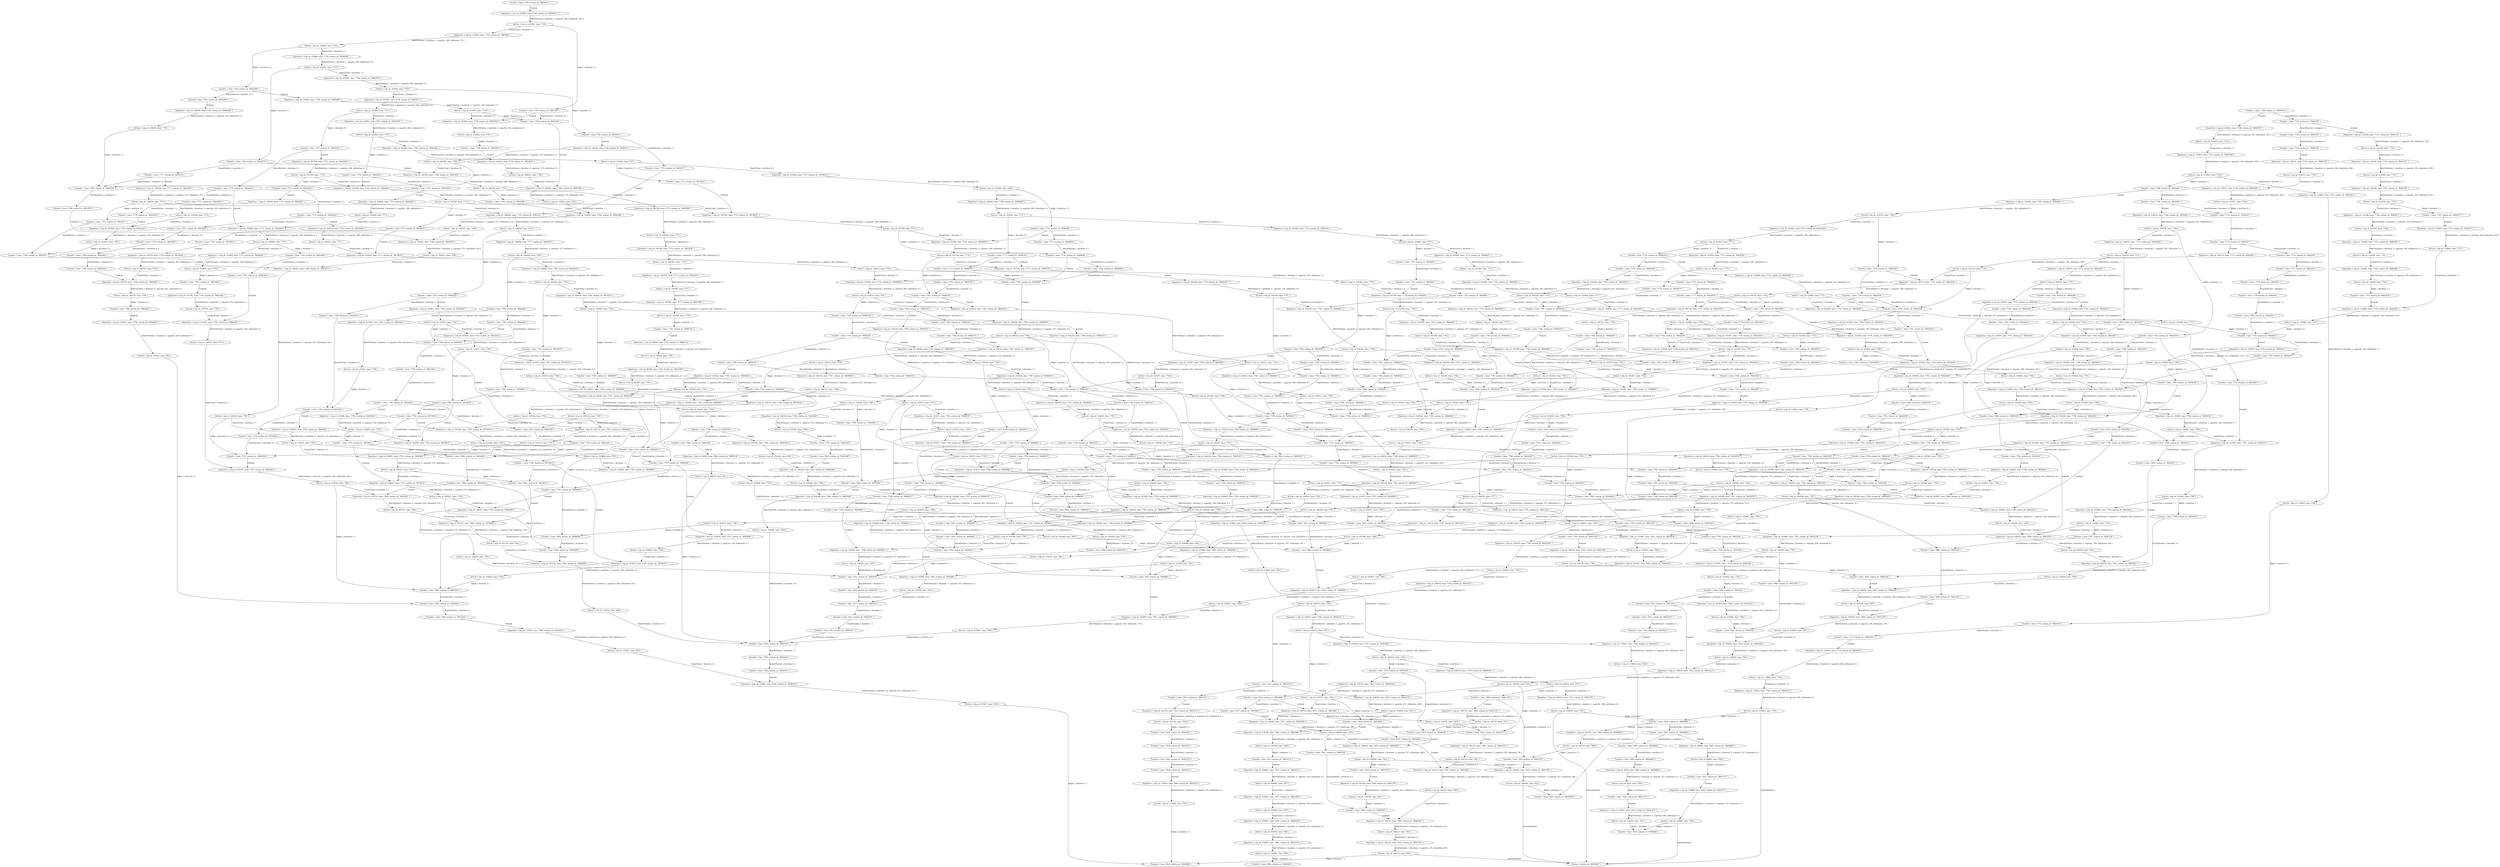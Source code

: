 digraph {
    0 [ label = "Transfer { time: 7746, station_id: \"8000150\" }" ]
    1 [ label = "Transfer { time: 7747, station_id: \"8000150\" }" ]
    2 [ label = "Transfer { time: 7750, station_id: \"8000150\" }" ]
    3 [ label = "Transfer { time: 7750, station_id: \"8000150\" }" ]
    4 [ label = "Departure { trip_id: 119531, time: 7750, station_id: \"8000150\" }" ]
    5 [ label = "Arrival { trip_id: 119531, time: 7758 }" ]
    6 [ label = "Departure { trip_id: 119531, time: 7758, station_id: \"8000349\" }" ]
    7 [ label = "Arrival { trip_id: 119531, time: 7763 }" ]
    8 [ label = "Transfer { time: 7770, station_id: \"8002041\" }" ]
    9 [ label = "Transfer { time: 7773, station_id: \"8002041\" }" ]
    10 [ label = "Departure { trip_id: 104716, time: 7773, station_id: \"8002041\" }" ]
    11 [ label = "Arrival { trip_id: 104716, time: 7774 }" ]
    12 [ label = "Transfer { time: 7780, station_id: \"8002038\" }" ]
    13 [ label = "Transfer { time: 7781, station_id: \"8002038\" }" ]
    14 [ label = "Departure { trip_id: 103992, time: 7781, station_id: \"8002038\" }" ]
    15 [ label = "Arrival { trip_id: 103992, time: 7782 }" ]
    16 [ label = "Departure { trip_id: 103992, time: 7783, station_id: \"8002041\" }" ]
    17 [ label = "Arrival { trip_id: 103992, time: 7784 }" ]
    18 [ label = "Transfer { time: 7800, station_id: \"8002059\" }" ]
    19 [ label = "Departure { trip_id: 104058, time: 7800, station_id: \"8002059\" }" ]
    20 [ label = "Arrival { trip_id: 104058, time: 7801 }" ]
    21 [ label = "Departure { trip_id: 104058, time: 7802, station_id: \"8002047\" }" ]
    22 [ label = "Arrival { trip_id: 104058, time: 7804 }" ]
    23 [ label = "Departure { trip_id: 104058, time: 7805, station_id: \"8004246\" }" ]
    24 [ label = "Arrival { trip_id: 104058, time: 7807 }" ]
    25 [ label = "Departure { trip_id: 104058, time: 7808, station_id: \"8001236\" }" ]
    26 [ label = "Arrival { trip_id: 104058, time: 7810 }" ]
    27 [ label = "Departure { trip_id: 104058, time: 7810, station_id: \"8003526\" }" ]
    28 [ label = "Arrival { trip_id: 104058, time: 7812 }" ]
    29 [ label = "Departure { trip_id: 104058, time: 7812, station_id: \"8003523\" }" ]
    30 [ label = "Arrival { trip_id: 104058, time: 7814 }" ]
    31 [ label = "Departure { trip_id: 104058, time: 7815, station_id: \"8001672\" }" ]
    32 [ label = "Arrival { trip_id: 104058, time: 7817 }" ]
    33 [ label = "Departure { trip_id: 104058, time: 7817, station_id: \"8001864\" }" ]
    34 [ label = "Arrival { trip_id: 104058, time: 7819 }" ]
    35 [ label = "Departure { trip_id: 104058, time: 7819, station_id: \"8006528\" }" ]
    36 [ label = "Arrival { trip_id: 104058, time: 7821 }" ]
    37 [ label = "Departure { trip_id: 104058, time: 7822, station_id: \"8001378\" }" ]
    38 [ label = "Arrival { trip_id: 104058, time: 7825 }" ]
    39 [ label = "Transfer { time: 7832, station_id: \"8000068\" }" ]
    40 [ label = "Departure { trip_id: 104716, time: 7775, station_id: \"8002038\" }" ]
    41 [ label = "Arrival { trip_id: 104716, time: 7776 }" ]
    42 [ label = "Transfer { time: 7779, station_id: \"8002058\" }" ]
    43 [ label = "Departure { trip_id: 103992, time: 7779, station_id: \"8002058\" }" ]
    44 [ label = "Arrival { trip_id: 103992, time: 7780 }" ]
    45 [ label = "Departure { trip_id: 110548, time: 7747, station_id: \"8000150\" }" ]
    46 [ label = "Arrival { trip_id: 110548, time: 7750 }" ]
    47 [ label = "Departure { trip_id: 110548, time: 7750, station_id: \"8002573\" }" ]
    48 [ label = "Arrival { trip_id: 110548, time: 7752 }" ]
    49 [ label = "Departure { trip_id: 110548, time: 7753, station_id: \"8002574\" }" ]
    50 [ label = "Arrival { trip_id: 110548, time: 7755 }" ]
    51 [ label = "Transfer { time: 7767, station_id: \"8002877\" }" ]
    52 [ label = "Departure { trip_id: 119666, time: 7767, station_id: \"8002877\" }" ]
    53 [ label = "Arrival { trip_id: 119666, time: 7773 }" ]
    54 [ label = "Departure { trip_id: 119666, time: 7774, station_id: \"8002039\" }" ]
    55 [ label = "Arrival { trip_id: 119666, time: 7777 }" ]
    56 [ label = "Transfer { time: 7783, station_id: \"8002041\" }" ]
    57 [ label = "Transfer { time: 7783, station_id: \"8002041\" }" ]
    58 [ label = "Transfer { time: 7845, station_id: \"8001672\" }" ]
    59 [ label = "Departure { trip_id: 104123, time: 7845, station_id: \"8001672\" }" ]
    60 [ label = "Arrival { trip_id: 104123, time: 7847 }" ]
    61 [ label = "Departure { trip_id: 104123, time: 7847, station_id: \"8001864\" }" ]
    62 [ label = "Arrival { trip_id: 104123, time: 7849 }" ]
    63 [ label = "Departure { trip_id: 104123, time: 7849, station_id: \"8006528\" }" ]
    64 [ label = "Arrival { trip_id: 104123, time: 7851 }" ]
    65 [ label = "Departure { trip_id: 104123, time: 7852, station_id: \"8001378\" }" ]
    66 [ label = "Arrival { trip_id: 104123, time: 7855 }" ]
    67 [ label = "Transfer { time: 7863, station_id: \"8000068\" }" ]
    68 [ label = "Station { station_id: \"8000068\" }" ]
    69 [ label = "Departure { trip_id: 103992, time: 7785, station_id: \"8002059\" }" ]
    70 [ label = "Arrival { trip_id: 103992, time: 7786 }" ]
    71 [ label = "Transfer { time: 7799, station_id: \"8002047\" }" ]
    72 [ label = "Transfer { time: 7802, station_id: \"8002047\" }" ]
    73 [ label = "Departure { trip_id: 103992, time: 7787, station_id: \"8002047\" }" ]
    74 [ label = "Arrival { trip_id: 103992, time: 7789 }" ]
    75 [ label = "Departure { trip_id: 103992, time: 7790, station_id: \"8004246\" }" ]
    76 [ label = "Arrival { trip_id: 103992, time: 7792 }" ]
    77 [ label = "Departure { trip_id: 103992, time: 7793, station_id: \"8001236\" }" ]
    78 [ label = "Arrival { trip_id: 103992, time: 7795 }" ]
    79 [ label = "Transfer { time: 7806, station_id: \"8003526\" }" ]
    80 [ label = "Transfer { time: 7810, station_id: \"8003526\" }" ]
    81 [ label = "Departure { trip_id: 103992, time: 7795, station_id: \"8003526\" }" ]
    82 [ label = "Arrival { trip_id: 103992, time: 7797 }" ]
    83 [ label = "Transfer { time: 7804, station_id: \"8003523\" }" ]
    84 [ label = "Transfer { time: 7812, station_id: \"8003523\" }" ]
    85 [ label = "Transfer { time: 7815, station_id: \"8003523\" }" ]
    86 [ label = "Transfer { time: 7816, station_id: \"8003523\" }" ]
    87 [ label = "Departure { trip_id: 119941, time: 7816, station_id: \"8003523\" }" ]
    88 [ label = "Arrival { trip_id: 119941, time: 7825 }" ]
    89 [ label = "Departure { trip_id: 103818, time: 7783, station_id: \"8002041\" }" ]
    90 [ label = "Arrival { trip_id: 103818, time: 7784 }" ]
    91 [ label = "Transfer { time: 7790, station_id: \"8002038\" }" ]
    92 [ label = "Departure { trip_id: 103928, time: 7790, station_id: \"8002038\" }" ]
    93 [ label = "Arrival { trip_id: 103928, time: 7791 }" ]
    94 [ label = "Transfer { time: 7794, station_id: \"8002058\" }" ]
    95 [ label = "Transfer { time: 7794, station_id: \"8002058\" }" ]
    96 [ label = "Transfer { time: 7796, station_id: \"8002058\" }" ]
    97 [ label = "Transfer { time: 7797, station_id: \"8002058\" }" ]
    98 [ label = "Departure { trip_id: 103586, time: 7797, station_id: \"8002058\" }" ]
    99 [ label = "Arrival { trip_id: 103586, time: 7798 }" ]
    100 [ label = "Transfer { time: 7804, station_id: \"8004429\" }" ]
    101 [ label = "Departure { trip_id: 103067, time: 7804, station_id: \"8004429\" }" ]
    102 [ label = "Arrival { trip_id: 103067, time: 7805 }" ]
    103 [ label = "Departure { trip_id: 103067, time: 7805, station_id: \"8006692\" }" ]
    104 [ label = "Arrival { trip_id: 103067, time: 7806 }" ]
    105 [ label = "Departure { trip_id: 103067, time: 7807, station_id: \"8006691\" }" ]
    106 [ label = "Arrival { trip_id: 103067, time: 7808 }" ]
    107 [ label = "Transfer { time: 7819, station_id: \"8000105\" }" ]
    108 [ label = "Transfer { time: 7820, station_id: \"8000105\" }" ]
    109 [ label = "Transfer { time: 7820, station_id: \"8000105\" }" ]
    110 [ label = "Departure { trip_id: 137667, time: 7820, station_id: \"8000105\" }" ]
    111 [ label = "Arrival { trip_id: 137667, time: 7836 }" ]
    112 [ label = "Departure { trip_id: 103586, time: 7799, station_id: \"8004429\" }" ]
    113 [ label = "Arrival { trip_id: 103586, time: 7800 }" ]
    114 [ label = "Departure { trip_id: 103586, time: 7800, station_id: \"8006692\" }" ]
    115 [ label = "Arrival { trip_id: 103586, time: 7801 }" ]
    116 [ label = "Transfer { time: 7807, station_id: \"8006691\" }" ]
    117 [ label = "Departure { trip_id: 104548, time: 7794, station_id: \"8002058\" }" ]
    118 [ label = "Arrival { trip_id: 104548, time: 7796 }" ]
    119 [ label = "Transfer { time: 7802, station_id: \"8004429\" }" ]
    120 [ label = "Departure { trip_id: 104548, time: 7796, station_id: \"8004429\" }" ]
    121 [ label = "Arrival { trip_id: 104548, time: 7797 }" ]
    122 [ label = "Transfer { time: 7803, station_id: \"8006692\" }" ]
    123 [ label = "Transfer { time: 7805, station_id: \"8006692\" }" ]
    124 [ label = "Departure { trip_id: 103928, time: 7792, station_id: \"8002058\" }" ]
    125 [ label = "Arrival { trip_id: 103928, time: 7793 }" ]
    126 [ label = "Transfer { time: 7799, station_id: \"8004429\" }" ]
    127 [ label = "Departure { trip_id: 103818, time: 7785, station_id: \"8002038\" }" ]
    128 [ label = "Arrival { trip_id: 103818, time: 7786 }" ]
    129 [ label = "Transfer { time: 7789, station_id: \"8002058\" }" ]
    130 [ label = "Transfer { time: 7791, station_id: \"8002058\" }" ]
    131 [ label = "Transfer { time: 7792, station_id: \"8002058\" }" ]
    132 [ label = "Departure { trip_id: 103818, time: 7787, station_id: \"8002058\" }" ]
    133 [ label = "Arrival { trip_id: 103818, time: 7788 }" ]
    134 [ label = "Transfer { time: 7794, station_id: \"8004429\" }" ]
    135 [ label = "Transfer { time: 7795, station_id: \"8004429\" }" ]
    136 [ label = "Transfer { time: 7796, station_id: \"8004429\" }" ]
    137 [ label = "Transfer { time: 7797, station_id: \"8004429\" }" ]
    138 [ label = "Departure { trip_id: 103071, time: 7797, station_id: \"8004429\" }" ]
    139 [ label = "Arrival { trip_id: 103071, time: 7798 }" ]
    140 [ label = "Transfer { time: 7802, station_id: \"8002058\" }" ]
    141 [ label = "Departure { trip_id: 103067, time: 7802, station_id: \"8002058\" }" ]
    142 [ label = "Arrival { trip_id: 103067, time: 7803 }" ]
    143 [ label = "Departure { trip_id: 103818, time: 7789, station_id: \"8004429\" }" ]
    144 [ label = "Arrival { trip_id: 103818, time: 7790 }" ]
    145 [ label = "Departure { trip_id: 103818, time: 7790, station_id: \"8006692\" }" ]
    146 [ label = "Arrival { trip_id: 103818, time: 7791 }" ]
    147 [ label = "Departure { trip_id: 103818, time: 7792, station_id: \"8006691\" }" ]
    148 [ label = "Arrival { trip_id: 103818, time: 7793 }" ]
    149 [ label = "Transfer { time: 7806, station_id: \"8000105\" }" ]
    150 [ label = "Departure { trip_id: 119941, time: 7806, station_id: \"8000105\" }" ]
    151 [ label = "Arrival { trip_id: 119941, time: 7815 }" ]
    152 [ label = "Departure { trip_id: 103818, time: 7794, station_id: \"8098105\" }" ]
    153 [ label = "Arrival { trip_id: 103818, time: 7796 }" ]
    154 [ label = "Transfer { time: 7802, station_id: \"8006690\" }" ]
    155 [ label = "Transfer { time: 7804, station_id: \"8006690\" }" ]
    156 [ label = "Departure { trip_id: 103791, time: 7804, station_id: \"8006690\" }" ]
    157 [ label = "Arrival { trip_id: 103791, time: 7806 }" ]
    158 [ label = "Departure { trip_id: 110548, time: 7756, station_id: \"8002877\" }" ]
    159 [ label = "Arrival { trip_id: 110548, time: 7758 }" ]
    160 [ label = "Departure { trip_id: 110548, time: 7759, station_id: \"8000996\" }" ]
    161 [ label = "Arrival { trip_id: 110548, time: 7761 }" ]
    162 [ label = "Departure { trip_id: 110548, time: 7762, station_id: \"8002048\" }" ]
    163 [ label = "Arrival { trip_id: 110548, time: 7765 }" ]
    164 [ label = "Transfer { time: 7774, station_id: \"8002039\" }" ]
    165 [ label = "Departure { trip_id: 119603, time: 7746, station_id: \"8000150\" }" ]
    166 [ label = "Arrival { trip_id: 119603, time: 7754 }" ]
    167 [ label = "Departure { trip_id: 119603, time: 7755, station_id: \"8000349\" }" ]
    168 [ label = "Arrival { trip_id: 119603, time: 7760 }" ]
    169 [ label = "Transfer { time: 7768, station_id: \"8002041\" }" ]
    170 [ label = "Transfer { time: 7768, station_id: \"8002041\" }" ]
    171 [ label = "Transfer { time: 7776, station_id: \"8002041\" }" ]
    172 [ label = "Transfer { time: 7777, station_id: \"8002041\" }" ]
    173 [ label = "Transfer { time: 7778, station_id: \"8002041\" }" ]
    174 [ label = "Transfer { time: 7779, station_id: \"8002041\" }" ]
    175 [ label = "Transfer { time: 7780, station_id: \"8002041\" }" ]
    176 [ label = "Departure { trip_id: 103526, time: 7780, station_id: \"8002038\" }" ]
    177 [ label = "Arrival { trip_id: 103526, time: 7781 }" ]
    178 [ label = "Transfer { time: 7784, station_id: \"8002058\" }" ]
    179 [ label = "Transfer { time: 7784, station_id: \"8002058\" }" ]
    180 [ label = "Transfer { time: 7786, station_id: \"8002058\" }" ]
    181 [ label = "Transfer { time: 7787, station_id: \"8002058\" }" ]
    182 [ label = "Departure { trip_id: 103526, time: 7782, station_id: \"8002058\" }" ]
    183 [ label = "Arrival { trip_id: 103526, time: 7783 }" ]
    184 [ label = "Transfer { time: 7789, station_id: \"8004429\" }" ]
    185 [ label = "Transfer { time: 7779, station_id: \"8002058\" }" ]
    186 [ label = "Transfer { time: 7782, station_id: \"8002058\" }" ]
    187 [ label = "Departure { trip_id: 103307, time: 7779, station_id: \"8002058\" }" ]
    188 [ label = "Arrival { trip_id: 103307, time: 7781 }" ]
    189 [ label = "Departure { trip_id: 103307, time: 7781, station_id: \"8004429\" }" ]
    190 [ label = "Arrival { trip_id: 103307, time: 7782 }" ]
    191 [ label = "Transfer { time: 7788, station_id: \"8006692\" }" ]
    192 [ label = "Transfer { time: 7788, station_id: \"8006692\" }" ]
    193 [ label = "Transfer { time: 7790, station_id: \"8006692\" }" ]
    194 [ label = "Departure { trip_id: 104074, time: 7768, station_id: \"8002041\" }" ]
    195 [ label = "Arrival { trip_id: 104074, time: 7769 }" ]
    196 [ label = "Transfer { time: 7785, station_id: \"8002059\" }" ]
    197 [ label = "Transfer { time: 7786, station_id: \"8002059\" }" ]
    198 [ label = "Departure { trip_id: 103928, time: 7786, station_id: \"8002059\" }" ]
    199 [ label = "Arrival { trip_id: 103928, time: 7787 }" ]
    200 [ label = "Transfer { time: 7793, station_id: \"8002041\" }" ]
    201 [ label = "Transfer { time: 7798, station_id: \"8002041\" }" ]
    202 [ label = "Transfer { time: 7798, station_id: \"8002041\" }" ]
    203 [ label = "Departure { trip_id: 103067, time: 7798, station_id: \"8002041\" }" ]
    204 [ label = "Arrival { trip_id: 103067, time: 7799 }" ]
    205 [ label = "Departure { trip_id: 103067, time: 7800, station_id: \"8002038\" }" ]
    206 [ label = "Arrival { trip_id: 103067, time: 7801 }" ]
    207 [ label = "Departure { trip_id: 104058, time: 7798, station_id: \"8002041\" }" ]
    208 [ label = "Arrival { trip_id: 104058, time: 7799 }" ]
    209 [ label = "Departure { trip_id: 103586, time: 7793, station_id: \"8002041\" }" ]
    210 [ label = "Arrival { trip_id: 103586, time: 7794 }" ]
    211 [ label = "Transfer { time: 7800, station_id: \"8002038\" }" ]
    212 [ label = "Departure { trip_id: 103586, time: 7795, station_id: \"8002038\" }" ]
    213 [ label = "Arrival { trip_id: 103586, time: 7796 }" ]
    214 [ label = "Transfer { time: 7799, station_id: \"8002058\" }" ]
    215 [ label = "Departure { trip_id: 103586, time: 7802, station_id: \"8006691\" }" ]
    216 [ label = "Arrival { trip_id: 103586, time: 7803 }" ]
    217 [ label = "Transfer { time: 7813, station_id: \"8000105\" }" ]
    218 [ label = "Transfer { time: 7814, station_id: \"8000105\" }" ]
    219 [ label = "Transfer { time: 7815, station_id: \"8000105\" }" ]
    220 [ label = "Departure { trip_id: 103928, time: 7788, station_id: \"8002041\" }" ]
    221 [ label = "Arrival { trip_id: 103928, time: 7789 }" ]
    222 [ label = "Transfer { time: 7795, station_id: \"8002038\" }" ]
    223 [ label = "Transfer { time: 7796, station_id: \"8002038\" }" ]
    224 [ label = "Departure { trip_id: 104058, time: 7796, station_id: \"8002038\" }" ]
    225 [ label = "Arrival { trip_id: 104058, time: 7797 }" ]
    226 [ label = "Departure { trip_id: 104548, time: 7798, station_id: \"8006692\" }" ]
    227 [ label = "Arrival { trip_id: 104548, time: 7799 }" ]
    228 [ label = "Transfer { time: 7804, station_id: \"8006691\" }" ]
    229 [ label = "Departure { trip_id: 104548, time: 7799, station_id: \"8006691\" }" ]
    230 [ label = "Arrival { trip_id: 104548, time: 7801 }" ]
    231 [ label = "Transfer { time: 7812, station_id: \"8000105\" }" ]
    232 [ label = "Transfer { time: 7812, station_id: \"8000105\" }" ]
    233 [ label = "Departure { trip_id: 104058, time: 7794, station_id: \"8002058\" }" ]
    234 [ label = "Arrival { trip_id: 104058, time: 7795 }" ]
    235 [ label = "Departure { trip_id: 103928, time: 7794, station_id: \"8004429\" }" ]
    236 [ label = "Arrival { trip_id: 103928, time: 7795 }" ]
    237 [ label = "Transfer { time: 7800, station_id: \"8006692\" }" ]
    238 [ label = "Transfer { time: 7801, station_id: \"8006692\" }" ]
    239 [ label = "Departure { trip_id: 103928, time: 7795, station_id: \"8006692\" }" ]
    240 [ label = "Arrival { trip_id: 103928, time: 7796 }" ]
    241 [ label = "Transfer { time: 7801, station_id: \"8006691\" }" ]
    242 [ label = "Transfer { time: 7802, station_id: \"8006691\" }" ]
    243 [ label = "Departure { trip_id: 103928, time: 7797, station_id: \"8006691\" }" ]
    244 [ label = "Arrival { trip_id: 103928, time: 7798 }" ]
    245 [ label = "Transfer { time: 7808, station_id: \"8000105\" }" ]
    246 [ label = "Transfer { time: 7844, station_id: \"8001864\" }" ]
    247 [ label = "Transfer { time: 7847, station_id: \"8001864\" }" ]
    248 [ label = "Transfer { time: 7796, station_id: \"8004246\" }" ]
    249 [ label = "Transfer { time: 7805, station_id: \"8004246\" }" ]
    250 [ label = "Transfer { time: 7797, station_id: \"8001236\" }" ]
    251 [ label = "Transfer { time: 7808, station_id: \"8001236\" }" ]
    252 [ label = "Transfer { time: 7808, station_id: \"8001236\" }" ]
    253 [ label = "Departure { trip_id: 103900, time: 7804, station_id: \"8003523\" }" ]
    254 [ label = "Arrival { trip_id: 103900, time: 7805 }" ]
    255 [ label = "Departure { trip_id: 104074, time: 7770, station_id: \"8002059\" }" ]
    256 [ label = "Arrival { trip_id: 104074, time: 7771 }" ]
    257 [ label = "Transfer { time: 7784, station_id: \"8002047\" }" ]
    258 [ label = "Transfer { time: 7787, station_id: \"8002047\" }" ]
    259 [ label = "Departure { trip_id: 103928, time: 7784, station_id: \"8002047\" }" ]
    260 [ label = "Arrival { trip_id: 103928, time: 7786 }" ]
    261 [ label = "Departure { trip_id: 104074, time: 7772, station_id: \"8002047\" }" ]
    262 [ label = "Arrival { trip_id: 104074, time: 7774 }" ]
    263 [ label = "Transfer { time: 7781, station_id: \"8004246\" }" ]
    264 [ label = "Transfer { time: 7790, station_id: \"8004246\" }" ]
    265 [ label = "Transfer { time: 7791, station_id: \"8004246\" }" ]
    266 [ label = "Departure { trip_id: 119410, time: 7791, station_id: \"8004246\" }" ]
    267 [ label = "Arrival { trip_id: 119410, time: 7795 }" ]
    268 [ label = "Departure { trip_id: 103928, time: 7781, station_id: \"8004246\" }" ]
    269 [ label = "Arrival { trip_id: 103928, time: 7784 }" ]
    270 [ label = "Departure { trip_id: 104074, time: 7775, station_id: \"8004246\" }" ]
    271 [ label = "Arrival { trip_id: 104074, time: 7777 }" ]
    272 [ label = "Transfer { time: 7791, station_id: \"8001236\" }" ]
    273 [ label = "Transfer { time: 7793, station_id: \"8001236\" }" ]
    274 [ label = "Transfer { time: 7793, station_id: \"8001236\" }" ]
    275 [ label = "Departure { trip_id: 104758, time: 7793, station_id: \"8001236\" }" ]
    276 [ label = "Arrival { trip_id: 104758, time: 7796 }" ]
    277 [ label = "Departure { trip_id: 119478, time: 7791, station_id: \"8001236\" }" ]
    278 [ label = "Arrival { trip_id: 119478, time: 7801 }" ]
    279 [ label = "Departure { trip_id: 104074, time: 7778, station_id: \"8001236\" }" ]
    280 [ label = "Arrival { trip_id: 104074, time: 7780 }" ]
    281 [ label = "Transfer { time: 7791, station_id: \"8003526\" }" ]
    282 [ label = "Transfer { time: 7795, station_id: \"8003526\" }" ]
    283 [ label = "Departure { trip_id: 104074, time: 7780, station_id: \"8003526\" }" ]
    284 [ label = "Arrival { trip_id: 104074, time: 7782 }" ]
    285 [ label = "Departure { trip_id: 104074, time: 7782, station_id: \"8003523\" }" ]
    286 [ label = "Arrival { trip_id: 104074, time: 7784 }" ]
    287 [ label = "Transfer { time: 7815, station_id: \"8001672\" }" ]
    288 [ label = "Transfer { time: 7816, station_id: \"8001672\" }" ]
    289 [ label = "Departure { trip_id: 104755, time: 7816, station_id: \"8001672\" }" ]
    290 [ label = "Arrival { trip_id: 104755, time: 7818 }" ]
    291 [ label = "Transfer { time: 7834, station_id: \"8003523\" }" ]
    292 [ label = "Transfer { time: 7839, station_id: \"8003523\" }" ]
    293 [ label = "Transfer { time: 7842, station_id: \"8003523\" }" ]
    294 [ label = "Transfer { time: 7846, station_id: \"8003523\" }" ]
    295 [ label = "Departure { trip_id: 119834, time: 7846, station_id: \"8003523\" }" ]
    296 [ label = "Arrival { trip_id: 119834, time: 7855 }" ]
    297 [ label = "Departure { trip_id: 104748, time: 7844, station_id: \"8001864\" }" ]
    298 [ label = "Arrival { trip_id: 104748, time: 7846 }" ]
    299 [ label = "Transfer { time: 7875, station_id: \"8001672\" }" ]
    300 [ label = "Departure { trip_id: 104092, time: 7875, station_id: \"8001672\" }" ]
    301 [ label = "Arrival { trip_id: 104092, time: 7877 }" ]
    302 [ label = "Departure { trip_id: 104092, time: 7877, station_id: \"8001864\" }" ]
    303 [ label = "Arrival { trip_id: 104092, time: 7879 }" ]
    304 [ label = "Departure { trip_id: 104092, time: 7879, station_id: \"8006528\" }" ]
    305 [ label = "Arrival { trip_id: 104092, time: 7881 }" ]
    306 [ label = "Departure { trip_id: 104092, time: 7882, station_id: \"8001378\" }" ]
    307 [ label = "Arrival { trip_id: 104092, time: 7885 }" ]
    308 [ label = "Transfer { time: 7892, station_id: \"8000068\" }" ]
    309 [ label = "Transfer { time: 7841, station_id: \"8006528\" }" ]
    310 [ label = "Transfer { time: 7849, station_id: \"8006528\" }" ]
    311 [ label = "Transfer { time: 7839, station_id: \"8001378\" }" ]
    312 [ label = "Departure { trip_id: 104748, time: 7839, station_id: \"8001378\" }" ]
    313 [ label = "Arrival { trip_id: 104748, time: 7841 }" ]
    314 [ label = "Departure { trip_id: 104074, time: 7785, station_id: \"8001672\" }" ]
    315 [ label = "Arrival { trip_id: 104074, time: 7787 }" ]
    316 [ label = "Transfer { time: 7814, station_id: \"8001864\" }" ]
    317 [ label = "Transfer { time: 7817, station_id: \"8001864\" }" ]
    318 [ label = "Departure { trip_id: 104755, time: 7814, station_id: \"8001864\" }" ]
    319 [ label = "Arrival { trip_id: 104755, time: 7816 }" ]
    320 [ label = "Departure { trip_id: 104074, time: 7787, station_id: \"8001864\" }" ]
    321 [ label = "Arrival { trip_id: 104074, time: 7789 }" ]
    322 [ label = "Transfer { time: 7811, station_id: \"8006528\" }" ]
    323 [ label = "Transfer { time: 7819, station_id: \"8006528\" }" ]
    324 [ label = "Departure { trip_id: 104755, time: 7811, station_id: \"8006528\" }" ]
    325 [ label = "Arrival { trip_id: 104755, time: 7813 }" ]
    326 [ label = "Departure { trip_id: 104074, time: 7789, station_id: \"8006528\" }" ]
    327 [ label = "Arrival { trip_id: 104074, time: 7791 }" ]
    328 [ label = "Transfer { time: 7809, station_id: \"8001378\" }" ]
    329 [ label = "Transfer { time: 7822, station_id: \"8001378\" }" ]
    330 [ label = "Departure { trip_id: 104755, time: 7809, station_id: \"8001378\" }" ]
    331 [ label = "Arrival { trip_id: 104755, time: 7811 }" ]
    332 [ label = "Departure { trip_id: 104074, time: 7792, station_id: \"8001378\" }" ]
    333 [ label = "Arrival { trip_id: 104074, time: 7795 }" ]
    334 [ label = "Transfer { time: 7805, station_id: \"8000068\" }" ]
    335 [ label = "Transfer { time: 7805, station_id: \"8000068\" }" ]
    336 [ label = "Departure { trip_id: 98860, time: 7805, station_id: \"8000068\" }" ]
    337 [ label = "Arrival { trip_id: 98860, time: 7808 }" ]
    338 [ label = "Transfer { time: 7825, station_id: \"8001377\" }" ]
    339 [ label = "Departure { trip_id: 119889, time: 7825, station_id: \"8001377\" }" ]
    340 [ label = "Arrival { trip_id: 119889, time: 7828 }" ]
    341 [ label = "Transfer { time: 7835, station_id: \"8000068\" }" ]
    342 [ label = "Departure { trip_id: 104755, time: 7805, station_id: \"8000068\" }" ]
    343 [ label = "Arrival { trip_id: 104755, time: 7809 }" ]
    344 [ label = "Departure { trip_id: 103032, time: 7768, station_id: \"8002041\" }" ]
    345 [ label = "Arrival { trip_id: 103032, time: 7769 }" ]
    346 [ label = "Transfer { time: 7775, station_id: \"8002038\" }" ]
    347 [ label = "Transfer { time: 7776, station_id: \"8002038\" }" ]
    348 [ label = "Departure { trip_id: 103686, time: 7776, station_id: \"8002038\" }" ]
    349 [ label = "Arrival { trip_id: 103686, time: 7777 }" ]
    350 [ label = "Departure { trip_id: 103526, time: 7784, station_id: \"8004429\" }" ]
    351 [ label = "Arrival { trip_id: 103526, time: 7785 }" ]
    352 [ label = "Departure { trip_id: 103526, time: 7785, station_id: \"8006692\" }" ]
    353 [ label = "Arrival { trip_id: 103526, time: 7786 }" ]
    354 [ label = "Transfer { time: 7791, station_id: \"8006691\" }" ]
    355 [ label = "Transfer { time: 7792, station_id: \"8006691\" }" ]
    356 [ label = "Transfer { time: 7786, station_id: \"8004429\" }" ]
    357 [ label = "Transfer { time: 7787, station_id: \"8004429\" }" ]
    358 [ label = "Departure { trip_id: 103307, time: 7783, station_id: \"8006692\" }" ]
    359 [ label = "Arrival { trip_id: 103307, time: 7784 }" ]
    360 [ label = "Transfer { time: 7789, station_id: \"8006691\" }" ]
    361 [ label = "Transfer { time: 7789, station_id: \"8006691\" }" ]
    362 [ label = "Transfer { time: 7785, station_id: \"8002038\" }" ]
    363 [ label = "Departure { trip_id: 104716, time: 7777, station_id: \"8002058\" }" ]
    364 [ label = "Arrival { trip_id: 104716, time: 7778 }" ]
    365 [ label = "Transfer { time: 7784, station_id: \"8004429\" }" ]
    366 [ label = "Transfer { time: 7785, station_id: \"8004429\" }" ]
    367 [ label = "Departure { trip_id: 103032, time: 7770, station_id: \"8002038\" }" ]
    368 [ label = "Arrival { trip_id: 103032, time: 7771 }" ]
    369 [ label = "Transfer { time: 7774, station_id: \"8002058\" }" ]
    370 [ label = "Transfer { time: 7774, station_id: \"8002058\" }" ]
    371 [ label = "Transfer { time: 7776, station_id: \"8002058\" }" ]
    372 [ label = "Transfer { time: 7777, station_id: \"8002058\" }" ]
    373 [ label = "Departure { trip_id: 104526, time: 7774, station_id: \"8002058\" }" ]
    374 [ label = "Arrival { trip_id: 104526, time: 7776 }" ]
    375 [ label = "Transfer { time: 7781, station_id: \"8004429\" }" ]
    376 [ label = "Transfer { time: 7782, station_id: \"8004429\" }" ]
    377 [ label = "Departure { trip_id: 103799, time: 7782, station_id: \"8004429\" }" ]
    378 [ label = "Arrival { trip_id: 103799, time: 7783 }" ]
    379 [ label = "Departure { trip_id: 104526, time: 7776, station_id: \"8004429\" }" ]
    380 [ label = "Arrival { trip_id: 104526, time: 7777 }" ]
    381 [ label = "Transfer { time: 7783, station_id: \"8006692\" }" ]
    382 [ label = "Transfer { time: 7783, station_id: \"8006692\" }" ]
    383 [ label = "Transfer { time: 7785, station_id: \"8006692\" }" ]
    384 [ label = "Transfer { time: 7786, station_id: \"8006692\" }" ]
    385 [ label = "Departure { trip_id: 104166, time: 7783, station_id: \"8006692\" }" ]
    386 [ label = "Arrival { trip_id: 104166, time: 7784 }" ]
    387 [ label = "Departure { trip_id: 103686, time: 7774, station_id: \"8002058\" }" ]
    388 [ label = "Arrival { trip_id: 103686, time: 7775 }" ]
    389 [ label = "Departure { trip_id: 103032, time: 7772, station_id: \"8002058\" }" ]
    390 [ label = "Arrival { trip_id: 103032, time: 7773 }" ]
    391 [ label = "Transfer { time: 7779, station_id: \"8004429\" }" ]
    392 [ label = "Departure { trip_id: 119603, time: 7761, station_id: \"8002041\" }" ]
    393 [ label = "Arrival { trip_id: 119603, time: 7766 }" ]
    394 [ label = "Transfer { time: 7774, station_id: \"8000105\" }" ]
    395 [ label = "Transfer { time: 7774, station_id: \"8000105\" }" ]
    396 [ label = "Departure { trip_id: 119822, time: 7774, station_id: \"8000105\" }" ]
    397 [ label = "Arrival { trip_id: 119822, time: 7783 }" ]
    398 [ label = "Departure { trip_id: 119822, time: 7783, station_id: \"8003523\" }" ]
    399 [ label = "Arrival { trip_id: 119822, time: 7791 }" ]
    400 [ label = "Transfer { time: 7806, station_id: \"8000068\" }" ]
    401 [ label = "Transfer { time: 7806, station_id: \"8000068\" }" ]
    402 [ label = "Departure { trip_id: 4430, time: 7806, station_id: \"8000068\" }" ]
    403 [ label = "Arrival { trip_id: 4430, time: 7810 }" ]
    404 [ label = "Transfer { time: 7822, station_id: \"8001375\" }" ]
    405 [ label = "Departure { trip_id: 119052, time: 7822, station_id: \"8001375\" }" ]
    406 [ label = "Arrival { trip_id: 119052, time: 7827 }" ]
    407 [ label = "Transfer { time: 7748, station_id: \"8003447\" }" ]
    408 [ label = "Departure { trip_id: 103992, time: 7748, station_id: \"8003447\" }" ]
    409 [ label = "Arrival { trip_id: 103992, time: 7750 }" ]
    410 [ label = "Transfer { time: 7759, station_id: \"8087063\" }" ]
    411 [ label = "Transfer { time: 7780, station_id: \"8087063\" }" ]
    412 [ label = "Departure { trip_id: 104025, time: 7780, station_id: \"8087063\" }" ]
    413 [ label = "Arrival { trip_id: 104025, time: 7783 }" ]
    414 [ label = "Departure { trip_id: 104025, time: 7784, station_id: \"8004380\" }" ]
    415 [ label = "Arrival { trip_id: 104025, time: 7785 }" ]
    416 [ label = "Departure { trip_id: 104025, time: 7786, station_id: \"8001870\" }" ]
    417 [ label = "Arrival { trip_id: 104025, time: 7788 }" ]
    418 [ label = "Departure { trip_id: 104025, time: 7788, station_id: \"8001871\" }" ]
    419 [ label = "Arrival { trip_id: 104025, time: 7791 }" ]
    420 [ label = "Transfer { time: 7797, station_id: \"8002052\" }" ]
    421 [ label = "Departure { trip_id: 103791, time: 7797, station_id: \"8002052\" }" ]
    422 [ label = "Arrival { trip_id: 103791, time: 7800 }" ]
    423 [ label = "Departure { trip_id: 103791, time: 7800, station_id: \"8002042\" }" ]
    424 [ label = "Arrival { trip_id: 103791, time: 7802 }" ]
    425 [ label = "Departure { trip_id: 103791, time: 7802, station_id: \"8079632\" }" ]
    426 [ label = "Arrival { trip_id: 103791, time: 7803 }" ]
    427 [ label = "Departure { trip_id: 103942, time: 7759, station_id: \"8087063\" }" ]
    428 [ label = "Arrival { trip_id: 103942, time: 7761 }" ]
    429 [ label = "Transfer { time: 7778, station_id: \"8003447\" }" ]
    430 [ label = "Departure { trip_id: 104025, time: 7778, station_id: \"8003447\" }" ]
    431 [ label = "Arrival { trip_id: 104025, time: 7780 }" ]
    432 [ label = "Transfer { time: 7805, station_id: \"8002042\" }" ]
    433 [ label = "Transfer { time: 7806, station_id: \"8002042\" }" ]
    434 [ label = "Transfer { time: 7808, station_id: \"8002042\" }" ]
    435 [ label = "Departure { trip_id: 137667, time: 7808, station_id: \"8002042\" }" ]
    436 [ label = "Arrival { trip_id: 137667, time: 7814 }" ]
    437 [ label = "Departure { trip_id: 104025, time: 7792, station_id: \"8002052\" }" ]
    438 [ label = "Arrival { trip_id: 104025, time: 7795 }" ]
    439 [ label = "Transfer { time: 7800, station_id: \"8002042\" }" ]
    440 [ label = "Transfer { time: 7800, station_id: \"8002042\" }" ]
    441 [ label = "Departure { trip_id: 104025, time: 7795, station_id: \"8002042\" }" ]
    442 [ label = "Arrival { trip_id: 104025, time: 7797 }" ]
    443 [ label = "Transfer { time: 7802, station_id: \"8079632\" }" ]
    444 [ label = "Departure { trip_id: 104025, time: 7797, station_id: \"8079632\" }" ]
    445 [ label = "Arrival { trip_id: 104025, time: 7798 }" ]
    446 [ label = "Departure { trip_id: 104025, time: 7799, station_id: \"8006690\" }" ]
    447 [ label = "Arrival { trip_id: 104025, time: 7801 }" ]
    448 [ label = "Departure { trip_id: 103992, time: 7750, station_id: \"8087063\" }" ]
    449 [ label = "Arrival { trip_id: 103992, time: 7753 }" ]
    450 [ label = "Transfer { time: 7756, station_id: \"8004380\" }" ]
    451 [ label = "Transfer { time: 7769, station_id: \"8004380\" }" ]
    452 [ label = "Departure { trip_id: 104058, time: 7769, station_id: \"8004380\" }" ]
    453 [ label = "Arrival { trip_id: 104058, time: 7770 }" ]
    454 [ label = "Transfer { time: 7783, station_id: \"8001870\" }" ]
    455 [ label = "Transfer { time: 7786, station_id: \"8001870\" }" ]
    456 [ label = "Departure { trip_id: 103942, time: 7756, station_id: \"8004380\" }" ]
    457 [ label = "Arrival { trip_id: 103942, time: 7759 }" ]
    458 [ label = "Departure { trip_id: 103992, time: 7754, station_id: \"8004380\" }" ]
    459 [ label = "Arrival { trip_id: 103992, time: 7755 }" ]
    460 [ label = "Transfer { time: 7768, station_id: \"8001870\" }" ]
    461 [ label = "Transfer { time: 7771, station_id: \"8001870\" }" ]
    462 [ label = "Departure { trip_id: 104058, time: 7771, station_id: \"8001870\" }" ]
    463 [ label = "Arrival { trip_id: 104058, time: 7773 }" ]
    464 [ label = "Transfer { time: 7781, station_id: \"8001871\" }" ]
    465 [ label = "Transfer { time: 7788, station_id: \"8001871\" }" ]
    466 [ label = "Departure { trip_id: 104058, time: 7773, station_id: \"8001871\" }" ]
    467 [ label = "Arrival { trip_id: 104058, time: 7776 }" ]
    468 [ label = "Transfer { time: 7782, station_id: \"8002052\" }" ]
    469 [ label = "Transfer { time: 7788, station_id: \"8002052\" }" ]
    470 [ label = "Transfer { time: 7792, station_id: \"8002052\" }" ]
    471 [ label = "Transfer { time: 7793, station_id: \"8002052\" }" ]
    472 [ label = "Departure { trip_id: 103071, time: 7782, station_id: \"8002052\" }" ]
    473 [ label = "Arrival { trip_id: 103071, time: 7785 }" ]
    474 [ label = "Transfer { time: 7790, station_id: \"8002042\" }" ]
    475 [ label = "Transfer { time: 7790, station_id: \"8002042\" }" ]
    476 [ label = "Transfer { time: 7790, station_id: \"8002042\" }" ]
    477 [ label = "Transfer { time: 7795, station_id: \"8002042\" }" ]
    478 [ label = "Transfer { time: 7795, station_id: \"8002042\" }" ]
    479 [ label = "Departure { trip_id: 103688, time: 7790, station_id: \"8002042\" }" ]
    480 [ label = "Arrival { trip_id: 103688, time: 7792 }" ]
    481 [ label = "Transfer { time: 7797, station_id: \"8079632\" }" ]
    482 [ label = "Transfer { time: 7798, station_id: \"8079632\" }" ]
    483 [ label = "Departure { trip_id: 103818, time: 7798, station_id: \"8079632\" }" ]
    484 [ label = "Arrival { trip_id: 103818, time: 7799 }" ]
    485 [ label = "Departure { trip_id: 103688, time: 7792, station_id: \"8079632\" }" ]
    486 [ label = "Arrival { trip_id: 103688, time: 7793 }" ]
    487 [ label = "Transfer { time: 7799, station_id: \"8006690\" }" ]
    488 [ label = "Departure { trip_id: 103688, time: 7794, station_id: \"8006690\" }" ]
    489 [ label = "Arrival { trip_id: 103688, time: 7796 }" ]
    490 [ label = "Departure { trip_id: 103688, time: 7797, station_id: \"8098105\" }" ]
    491 [ label = "Arrival { trip_id: 103688, time: 7798 }" ]
    492 [ label = "Departure { trip_id: 103688, time: 7799, station_id: \"8006691\" }" ]
    493 [ label = "Arrival { trip_id: 103688, time: 7800 }" ]
    494 [ label = "Departure { trip_id: 104716, time: 7790, station_id: \"8002042\" }" ]
    495 [ label = "Arrival { trip_id: 104716, time: 7793 }" ]
    496 [ label = "Departure { trip_id: 103071, time: 7785, station_id: \"8002042\" }" ]
    497 [ label = "Arrival { trip_id: 103071, time: 7787 }" ]
    498 [ label = "Transfer { time: 7792, station_id: \"8079632\" }" ]
    499 [ label = "Transfer { time: 7793, station_id: \"8079632\" }" ]
    500 [ label = "Departure { trip_id: 103526, time: 7793, station_id: \"8079632\" }" ]
    501 [ label = "Arrival { trip_id: 103526, time: 7794 }" ]
    502 [ label = "Departure { trip_id: 103071, time: 7787, station_id: \"8079632\" }" ]
    503 [ label = "Arrival { trip_id: 103071, time: 7788 }" ]
    504 [ label = "Transfer { time: 7794, station_id: \"8006690\" }" ]
    505 [ label = "Transfer { time: 7797, station_id: \"8006690\" }" ]
    506 [ label = "Departure { trip_id: 103818, time: 7797, station_id: \"8006690\" }" ]
    507 [ label = "Arrival { trip_id: 103818, time: 7798 }" ]
    508 [ label = "Departure { trip_id: 103071, time: 7789, station_id: \"8006690\" }" ]
    509 [ label = "Arrival { trip_id: 103071, time: 7791 }" ]
    510 [ label = "Transfer { time: 7802, station_id: \"8000105\" }" ]
    511 [ label = "Transfer { time: 7797, station_id: \"8098105\" }" ]
    512 [ label = "Transfer { time: 7799, station_id: \"8098105\" }" ]
    513 [ label = "Transfer { time: 7799, station_id: \"8098105\" }" ]
    514 [ label = "Departure { trip_id: 104690, time: 7799, station_id: \"8098105\" }" ]
    515 [ label = "Arrival { trip_id: 104690, time: 7801 }" ]
    516 [ label = "Departure { trip_id: 103071, time: 7792, station_id: \"8098105\" }" ]
    517 [ label = "Arrival { trip_id: 103071, time: 7793 }" ]
    518 [ label = "Transfer { time: 7799, station_id: \"8006691\" }" ]
    519 [ label = "Transfer { time: 7799, station_id: \"8006691\" }" ]
    520 [ label = "Departure { trip_id: 103071, time: 7794, station_id: \"8006691\" }" ]
    521 [ label = "Arrival { trip_id: 103071, time: 7795 }" ]
    522 [ label = "Departure { trip_id: 103071, time: 7796, station_id: \"8006692\" }" ]
    523 [ label = "Arrival { trip_id: 103071, time: 7797 }" ]
    524 [ label = "Departure { trip_id: 104058, time: 7777, station_id: \"8002052\" }" ]
    525 [ label = "Arrival { trip_id: 104058, time: 7780 }" ]
    526 [ label = "Transfer { time: 7785, station_id: \"8002042\" }" ]
    527 [ label = "Transfer { time: 7785, station_id: \"8002042\" }" ]
    528 [ label = "Departure { trip_id: 103032, time: 7785, station_id: \"8002042\" }" ]
    529 [ label = "Arrival { trip_id: 103032, time: 7788 }" ]
    530 [ label = "Departure { trip_id: 104058, time: 7780, station_id: \"8002042\" }" ]
    531 [ label = "Arrival { trip_id: 104058, time: 7782 }" ]
    532 [ label = "Transfer { time: 7787, station_id: \"8079632\" }" ]
    533 [ label = "Transfer { time: 7788, station_id: \"8079632\" }" ]
    534 [ label = "Departure { trip_id: 104716, time: 7788, station_id: \"8079632\" }" ]
    535 [ label = "Arrival { trip_id: 104716, time: 7789 }" ]
    536 [ label = "Departure { trip_id: 104058, time: 7782, station_id: \"8079632\" }" ]
    537 [ label = "Arrival { trip_id: 104058, time: 7783 }" ]
    538 [ label = "Transfer { time: 7789, station_id: \"8006690\" }" ]
    539 [ label = "Transfer { time: 7792, station_id: \"8006690\" }" ]
    540 [ label = "Departure { trip_id: 103526, time: 7792, station_id: \"8006690\" }" ]
    541 [ label = "Arrival { trip_id: 103526, time: 7793 }" ]
    542 [ label = "Departure { trip_id: 104058, time: 7784, station_id: \"8006690\" }" ]
    543 [ label = "Arrival { trip_id: 104058, time: 7786 }" ]
    544 [ label = "Transfer { time: 7798, station_id: \"8000105\" }" ]
    545 [ label = "Transfer { time: 7792, station_id: \"8098105\" }" ]
    546 [ label = "Transfer { time: 7792, station_id: \"8098105\" }" ]
    547 [ label = "Transfer { time: 7794, station_id: \"8098105\" }" ]
    548 [ label = "Departure { trip_id: 104334, time: 7792, station_id: \"8098105\" }" ]
    549 [ label = "Arrival { trip_id: 104334, time: 7796 }" ]
    550 [ label = "Transfer { time: 7804, station_id: \"8002046\" }" ]
    551 [ label = "Departure { trip_id: 104180, time: 7804, station_id: \"8002046\" }" ]
    552 [ label = "Arrival { trip_id: 104180, time: 7808 }" ]
    553 [ label = "Departure { trip_id: 104058, time: 7787, station_id: \"8098105\" }" ]
    554 [ label = "Arrival { trip_id: 104058, time: 7788 }" ]
    555 [ label = "Transfer { time: 7794, station_id: \"8006691\" }" ]
    556 [ label = "Transfer { time: 7797, station_id: \"8006691\" }" ]
    557 [ label = "Departure { trip_id: 104058, time: 7789, station_id: \"8006691\" }" ]
    558 [ label = "Arrival { trip_id: 104058, time: 7790 }" ]
    559 [ label = "Transfer { time: 7795, station_id: \"8006692\" }" ]
    560 [ label = "Transfer { time: 7796, station_id: \"8006692\" }" ]
    561 [ label = "Transfer { time: 7798, station_id: \"8006692\" }" ]
    562 [ label = "Departure { trip_id: 104058, time: 7791, station_id: \"8006692\" }" ]
    563 [ label = "Arrival { trip_id: 104058, time: 7792 }" ]
    564 [ label = "Departure { trip_id: 104058, time: 7792, station_id: \"8004429\" }" ]
    565 [ label = "Arrival { trip_id: 104058, time: 7793 }" ]
    566 [ label = "Departure { trip_id: 104760, time: 7768, station_id: \"8001870\" }" ]
    567 [ label = "Arrival { trip_id: 104760, time: 7770 }" ]
    568 [ label = "Transfer { time: 7784, station_id: \"8004380\" }" ]
    569 [ label = "Departure { trip_id: 104760, time: 7771, station_id: \"8004380\" }" ]
    570 [ label = "Arrival { trip_id: 104760, time: 7773 }" ]
    571 [ label = "Departure { trip_id: 104760, time: 7773, station_id: \"8005456\" }" ]
    572 [ label = "Arrival { trip_id: 104760, time: 7774 }" ]
    573 [ label = "Departure { trip_id: 104760, time: 7775, station_id: \"8005455\" }" ]
    574 [ label = "Arrival { trip_id: 104760, time: 7777 }" ]
    575 [ label = "Departure { trip_id: 104760, time: 7777, station_id: \"8005799\" }" ]
    576 [ label = "Arrival { trip_id: 104760, time: 7779 }" ]
    577 [ label = "Transfer { time: 7785, station_id: \"8000752\" }" ]
    578 [ label = "Departure { trip_id: 96280, time: 7785, station_id: \"8000752\" }" ]
    579 [ label = "Arrival { trip_id: 96280, time: 7787 }" ]
    580 [ label = "Departure { trip_id: 96280, time: 7788, station_id: \"8005798\" }" ]
    581 [ label = "Arrival { trip_id: 96280, time: 7791 }" ]
    582 [ label = "Departure { trip_id: 96280, time: 7791, station_id: \"8002054\" }" ]
    583 [ label = "Arrival { trip_id: 96280, time: 7794 }" ]
    584 [ label = "Transfer { time: 7799, station_id: \"8000106\" }" ]
    585 [ label = "Transfer { time: 7800, station_id: \"8000106\" }" ]
    586 [ label = "Departure { trip_id: 99629, time: 7800, station_id: \"8000106\" }" ]
    587 [ label = "Arrival { trip_id: 99629, time: 7811 }" ]
    588 [ label = "Departure { trip_id: 104180, time: 7799, station_id: \"8000106\" }" ]
    589 [ label = "Arrival { trip_id: 104180, time: 7801 }" ]
    590 [ label = "Departure { trip_id: 104180, time: 7801, station_id: \"8002049\" }" ]
    591 [ label = "Arrival { trip_id: 104180, time: 7804 }" ]
    592 [ label = "Departure { trip_id: 103992, time: 7756, station_id: \"8001870\" }" ]
    593 [ label = "Arrival { trip_id: 103992, time: 7758 }" ]
    594 [ label = "Transfer { time: 7766, station_id: \"8001871\" }" ]
    595 [ label = "Transfer { time: 7773, station_id: \"8001871\" }" ]
    596 [ label = "Departure { trip_id: 104760, time: 7766, station_id: \"8001871\" }" ]
    597 [ label = "Arrival { trip_id: 104760, time: 7768 }" ]
    598 [ label = "Departure { trip_id: 103992, time: 7758, station_id: \"8001871\" }" ]
    599 [ label = "Arrival { trip_id: 103992, time: 7761 }" ]
    600 [ label = "Transfer { time: 7767, station_id: \"8002052\" }" ]
    601 [ label = "Transfer { time: 7773, station_id: \"8002052\" }" ]
    602 [ label = "Transfer { time: 7777, station_id: \"8002052\" }" ]
    603 [ label = "Transfer { time: 7778, station_id: \"8002052\" }" ]
    604 [ label = "Departure { trip_id: 103938, time: 7778, station_id: \"8002052\" }" ]
    605 [ label = "Arrival { trip_id: 103938, time: 7781 }" ]
    606 [ label = "Departure { trip_id: 103809, time: 7773, station_id: \"8002052\" }" ]
    607 [ label = "Arrival { trip_id: 103809, time: 7777 }" ]
    608 [ label = "Transfer { time: 7792, station_id: \"8006304\" }" ]
    609 [ label = "Transfer { time: 7793, station_id: \"8006304\" }" ]
    610 [ label = "Departure { trip_id: 103791, time: 7793, station_id: \"8006304\" }" ]
    611 [ label = "Arrival { trip_id: 103791, time: 7797 }" ]
    612 [ label = "Departure { trip_id: 103809, time: 7777, station_id: \"8006304\" }" ]
    613 [ label = "Arrival { trip_id: 103809, time: 7779 }" ]
    614 [ label = "Transfer { time: 7791, station_id: \"8087064\" }" ]
    615 [ label = "Departure { trip_id: 103791, time: 7791, station_id: \"8087064\" }" ]
    616 [ label = "Arrival { trip_id: 103791, time: 7792 }" ]
    617 [ label = "Departure { trip_id: 103799, time: 7767, station_id: \"8002052\" }" ]
    618 [ label = "Arrival { trip_id: 103799, time: 7770 }" ]
    619 [ label = "Transfer { time: 7775, station_id: \"8002042\" }" ]
    620 [ label = "Transfer { time: 7775, station_id: \"8002042\" }" ]
    621 [ label = "Transfer { time: 7776, station_id: \"8002042\" }" ]
    622 [ label = "Transfer { time: 7776, station_id: \"8002042\" }" ]
    623 [ label = "Transfer { time: 7780, station_id: \"8002042\" }" ]
    624 [ label = "Transfer { time: 7780, station_id: \"8002042\" }" ]
    625 [ label = "Departure { trip_id: 103578, time: 7780, station_id: \"8002042\" }" ]
    626 [ label = "Arrival { trip_id: 103578, time: 7784 }" ]
    627 [ label = "Transfer { time: 7796, station_id: \"8002045\" }" ]
    628 [ label = "Departure { trip_id: 103012, time: 7796, station_id: \"8002045\" }" ]
    629 [ label = "Arrival { trip_id: 103012, time: 7801 }" ]
    630 [ label = "Departure { trip_id: 103014, time: 7775, station_id: \"8002042\" }" ]
    631 [ label = "Arrival { trip_id: 103014, time: 7777 }" ]
    632 [ label = "Departure { trip_id: 103014, time: 7777, station_id: \"8079632\" }" ]
    633 [ label = "Arrival { trip_id: 103014, time: 7778 }" ]
    634 [ label = "Transfer { time: 7784, station_id: \"8006690\" }" ]
    635 [ label = "Departure { trip_id: 103014, time: 7779, station_id: \"8006690\" }" ]
    636 [ label = "Arrival { trip_id: 103014, time: 7781 }" ]
    637 [ label = "Departure { trip_id: 103014, time: 7782, station_id: \"8098105\" }" ]
    638 [ label = "Arrival { trip_id: 103014, time: 7783 }" ]
    639 [ label = "Departure { trip_id: 103014, time: 7784, station_id: \"8006691\" }" ]
    640 [ label = "Arrival { trip_id: 103014, time: 7785 }" ]
    641 [ label = "Departure { trip_id: 103938, time: 7775, station_id: \"8002042\" }" ]
    642 [ label = "Arrival { trip_id: 103938, time: 7778 }" ]
    643 [ label = "Departure { trip_id: 103799, time: 7770, station_id: \"8002042\" }" ]
    644 [ label = "Arrival { trip_id: 103799, time: 7772 }" ]
    645 [ label = "Transfer { time: 7777, station_id: \"8079632\" }" ]
    646 [ label = "Transfer { time: 7778, station_id: \"8079632\" }" ]
    647 [ label = "Departure { trip_id: 103578, time: 7778, station_id: \"8079632\" }" ]
    648 [ label = "Arrival { trip_id: 103578, time: 7779 }" ]
    649 [ label = "Departure { trip_id: 103799, time: 7772, station_id: \"8079632\" }" ]
    650 [ label = "Arrival { trip_id: 103799, time: 7773 }" ]
    651 [ label = "Transfer { time: 7779, station_id: \"8006690\" }" ]
    652 [ label = "Transfer { time: 7782, station_id: \"8006690\" }" ]
    653 [ label = "Transfer { time: 7787, station_id: \"8098105\" }" ]
    654 [ label = "Transfer { time: 7787, station_id: \"8098105\" }" ]
    655 [ label = "Transfer { time: 7789, station_id: \"8098105\" }" ]
    656 [ label = "Transfer { time: 7789, station_id: \"8098105\" }" ]
    657 [ label = "Departure { trip_id: 103526, time: 7789, station_id: \"8098105\" }" ]
    658 [ label = "Arrival { trip_id: 103526, time: 7791 }" ]
    659 [ label = "Departure { trip_id: 104334, time: 7789, station_id: \"8006691\" }" ]
    660 [ label = "Arrival { trip_id: 104334, time: 7791 }" ]
    661 [ label = "Departure { trip_id: 103799, time: 7774, station_id: \"8006690\" }" ]
    662 [ label = "Arrival { trip_id: 103799, time: 7776 }" ]
    663 [ label = "Transfer { time: 7782, station_id: \"8098105\" }" ]
    664 [ label = "Transfer { time: 7782, station_id: \"8098105\" }" ]
    665 [ label = "Transfer { time: 7784, station_id: \"8098105\" }" ]
    666 [ label = "Transfer { time: 7784, station_id: \"8098105\" }" ]
    667 [ label = "Departure { trip_id: 104716, time: 7784, station_id: \"8098105\" }" ]
    668 [ label = "Arrival { trip_id: 104716, time: 7786 }" ]
    669 [ label = "Departure { trip_id: 104716, time: 7787, station_id: \"8006690\" }" ]
    670 [ label = "Arrival { trip_id: 104716, time: 7788 }" ]
    671 [ label = "Departure { trip_id: 103209, time: 7784, station_id: \"8098105\" }" ]
    672 [ label = "Arrival { trip_id: 103209, time: 7786 }" ]
    673 [ label = "Departure { trip_id: 104526, time: 7782, station_id: \"8098105\" }" ]
    674 [ label = "Arrival { trip_id: 104526, time: 7786 }" ]
    675 [ label = "Transfer { time: 7796, station_id: \"8002046\" }" ]
    676 [ label = "Departure { trip_id: 104526, time: 7786, station_id: \"8002046\" }" ]
    677 [ label = "Arrival { trip_id: 104526, time: 7788 }" ]
    678 [ label = "Transfer { time: 7799, station_id: \"8002049\" }" ]
    679 [ label = "Transfer { time: 7801, station_id: \"8002049\" }" ]
    680 [ label = "Departure { trip_id: 103799, time: 7777, station_id: \"8098105\" }" ]
    681 [ label = "Arrival { trip_id: 103799, time: 7778 }" ]
    682 [ label = "Transfer { time: 7784, station_id: \"8006691\" }" ]
    683 [ label = "Transfer { time: 7784, station_id: \"8006691\" }" ]
    684 [ label = "Transfer { time: 7786, station_id: \"8006691\" }" ]
    685 [ label = "Transfer { time: 7787, station_id: \"8006691\" }" ]
    686 [ label = "Departure { trip_id: 103307, time: 7784, station_id: \"8006691\" }" ]
    687 [ label = "Arrival { trip_id: 103307, time: 7786 }" ]
    688 [ label = "Departure { trip_id: 103799, time: 7779, station_id: \"8006691\" }" ]
    689 [ label = "Arrival { trip_id: 103799, time: 7780 }" ]
    690 [ label = "Departure { trip_id: 103799, time: 7781, station_id: \"8006692\" }" ]
    691 [ label = "Arrival { trip_id: 103799, time: 7782 }" ]
    692 [ label = "Departure { trip_id: 103992, time: 7762, station_id: \"8002052\" }" ]
    693 [ label = "Arrival { trip_id: 103992, time: 7765 }" ]
    694 [ label = "Transfer { time: 7770, station_id: \"8002042\" }" ]
    695 [ label = "Transfer { time: 7770, station_id: \"8002042\" }" ]
    696 [ label = "Departure { trip_id: 103809, time: 7770, station_id: \"8002042\" }" ]
    697 [ label = "Arrival { trip_id: 103809, time: 7773 }" ]
    698 [ label = "Departure { trip_id: 103992, time: 7765, station_id: \"8002042\" }" ]
    699 [ label = "Arrival { trip_id: 103992, time: 7767 }" ]
    700 [ label = "Transfer { time: 7772, station_id: \"8079632\" }" ]
    701 [ label = "Departure { trip_id: 103992, time: 7767, station_id: \"8079632\" }" ]
    702 [ label = "Arrival { trip_id: 103992, time: 7768 }" ]
    703 [ label = "Transfer { time: 7774, station_id: \"8006690\" }" ]
    704 [ label = "Transfer { time: 7777, station_id: \"8006690\" }" ]
    705 [ label = "Departure { trip_id: 103992, time: 7769, station_id: \"8006690\" }" ]
    706 [ label = "Arrival { trip_id: 103992, time: 7771 }" ]
    707 [ label = "Transfer { time: 7777, station_id: \"8098105\" }" ]
    708 [ label = "Transfer { time: 7779, station_id: \"8098105\" }" ]
    709 [ label = "Transfer { time: 7779, station_id: \"8098105\" }" ]
    710 [ label = "Departure { trip_id: 104166, time: 7779, station_id: \"8098105\" }" ]
    711 [ label = "Arrival { trip_id: 104166, time: 7781 }" ]
    712 [ label = "Departure { trip_id: 104166, time: 7781, station_id: \"8006691\" }" ]
    713 [ label = "Arrival { trip_id: 104166, time: 7782 }" ]
    714 [ label = "Departure { trip_id: 103992, time: 7772, station_id: \"8098105\" }" ]
    715 [ label = "Arrival { trip_id: 103992, time: 7773 }" ]
    716 [ label = "Transfer { time: 7779, station_id: \"8006691\" }" ]
    717 [ label = "Transfer { time: 7779, station_id: \"8006691\" }" ]
    718 [ label = "Transfer { time: 7781, station_id: \"8006691\" }" ]
    719 [ label = "Departure { trip_id: 103992, time: 7774, station_id: \"8006691\" }" ]
    720 [ label = "Arrival { trip_id: 103992, time: 7775 }" ]
    721 [ label = "Departure { trip_id: 103992, time: 7776, station_id: \"8006692\" }" ]
    722 [ label = "Arrival { trip_id: 103992, time: 7777 }" ]
    723 [ label = "Departure { trip_id: 103992, time: 7777, station_id: \"8004429\" }" ]
    724 [ label = "Arrival { trip_id: 103992, time: 7778 }" ]
    0 -> 1 [ label = "StayAtStation { duration: 1 }" ]
    1 -> 2 [ label = "StayAtStation { duration: 3 }" ]
    2 -> 3 [ label = "StayAtStation { duration: 0 }" ]
    3 -> 4 [ label = "Embark" ]
    4 -> 5 [ label = "RideToStation { duration: 8, capacity: 240, utilization: 240 }" ]
    5 -> 6 [ label = "StayInTrain { duration: 0 }" ]
    6 -> 7 [ label = "RideToStation { duration: 5, capacity: 240, utilization: 240 }" ]
    7 -> 8 [ label = "Alight { duration: 6 }" ]
    8 -> 9 [ label = "StayAtStation { duration: 3 }" ]
    9 -> 10 [ label = "Embark" ]
    10 -> 11 [ label = "RideToStation { duration: 1, capacity: 348, utilization: 348 }" ]
    11 -> 12 [ label = "Alight { duration: 5 }" ]
    12 -> 13 [ label = "StayAtStation { duration: 1 }" ]
    13 -> 14 [ label = "Embark" ]
    14 -> 15 [ label = "RideToStation { duration: 1, capacity: 290, utilization: 240 }" ]
    15 -> 16 [ label = "StayInTrain { duration: 1 }" ]
    16 -> 17 [ label = "RideToStation { duration: 1, capacity: 290, utilization: 290 }" ]
    17 -> 18 [ label = "Alight { duration: 5 }" ]
    18 -> 19 [ label = "Embark" ]
    19 -> 20 [ label = "RideToStation { duration: 1, capacity: 336, utilization: 336 }" ]
    20 -> 21 [ label = "StayInTrain { duration: 1 }" ]
    21 -> 22 [ label = "RideToStation { duration: 2, capacity: 336, utilization: 336 }" ]
    22 -> 23 [ label = "StayInTrain { duration: 1 }" ]
    23 -> 24 [ label = "RideToStation { duration: 2, capacity: 336, utilization: 336 }" ]
    24 -> 25 [ label = "StayInTrain { duration: 1 }" ]
    25 -> 26 [ label = "RideToStation { duration: 2, capacity: 336, utilization: 336 }" ]
    26 -> 27 [ label = "StayInTrain { duration: 0 }" ]
    27 -> 28 [ label = "RideToStation { duration: 2, capacity: 336, utilization: 336 }" ]
    28 -> 29 [ label = "StayInTrain { duration: 0 }" ]
    29 -> 30 [ label = "RideToStation { duration: 2, capacity: 337, utilization: 336 }" ]
    30 -> 31 [ label = "StayInTrain { duration: 1 }" ]
    31 -> 32 [ label = "RideToStation { duration: 2, capacity: 337, utilization: 286 }" ]
    32 -> 33 [ label = "StayInTrain { duration: 0 }" ]
    33 -> 34 [ label = "RideToStation { duration: 2, capacity: 337, utilization: 286 }" ]
    34 -> 35 [ label = "StayInTrain { duration: 0 }" ]
    35 -> 36 [ label = "RideToStation { duration: 2, capacity: 337, utilization: 286 }" ]
    36 -> 37 [ label = "StayInTrain { duration: 1 }" ]
    37 -> 38 [ label = "RideToStation { duration: 3, capacity: 337, utilization: 286 }" ]
    38 -> 39 [ label = "Alight { duration: 7 }" ]
    11 -> 40 [ label = "StayInTrain { duration: 1 }" ]
    40 -> 41 [ label = "RideToStation { duration: 1, capacity: 348, utilization: 0 }" ]
    41 -> 42 [ label = "Alight { duration: 2 }" ]
    42 -> 43 [ label = "Embark" ]
    43 -> 44 [ label = "RideToStation { duration: 1, capacity: 290, utilization: 0 }" ]
    44 -> 14 [ label = "StayInTrain { duration: 1 }" ]
    1 -> 45 [ label = "Embark" ]
    45 -> 46 [ label = "RideToStation { duration: 3, capacity: 183, utilization: 183 }" ]
    46 -> 47 [ label = "StayInTrain { duration: 0 }" ]
    47 -> 48 [ label = "RideToStation { duration: 2, capacity: 183, utilization: 183 }" ]
    48 -> 49 [ label = "StayInTrain { duration: 1 }" ]
    49 -> 50 [ label = "RideToStation { duration: 2, capacity: 183, utilization: 183 }" ]
    50 -> 51 [ label = "Alight { duration: 5 }" ]
    51 -> 52 [ label = "Embark" ]
    52 -> 53 [ label = "RideToStation { duration: 6, capacity: 192, utilization: 183 }" ]
    53 -> 54 [ label = "StayInTrain { duration: 1 }" ]
    54 -> 55 [ label = "RideToStation { duration: 3, capacity: 192, utilization: 183 }" ]
    55 -> 56 [ label = "Alight { duration: 6 }" ]
    56 -> 57 [ label = "StayAtStation { duration: 0 }" ]
    57 -> 16 [ label = "Embark" ]
    30 -> 58 [ label = "Alight { duration: 5 }" ]
    58 -> 59 [ label = "Embark" ]
    59 -> 60 [ label = "RideToStation { duration: 2, capacity: 276, utilization: 50 }" ]
    60 -> 61 [ label = "StayInTrain { duration: 0 }" ]
    61 -> 62 [ label = "RideToStation { duration: 2, capacity: 276, utilization: 50 }" ]
    62 -> 63 [ label = "StayInTrain { duration: 0 }" ]
    63 -> 64 [ label = "RideToStation { duration: 2, capacity: 276, utilization: 50 }" ]
    64 -> 65 [ label = "StayInTrain { duration: 1 }" ]
    65 -> 66 [ label = "RideToStation { duration: 3, capacity: 276, utilization: 50 }" ]
    66 -> 67 [ label = "Alight { duration: 7 }" ]
    38 -> 68 [ label = "StationRelation" ]
    17 -> 69 [ label = "StayInTrain { duration: 1 }" ]
    69 -> 70 [ label = "RideToStation { duration: 1, capacity: 290, utilization: 0 }" ]
    70 -> 71 [ label = "Alight { duration: 5 }" ]
    71 -> 72 [ label = "StayAtStation { duration: 3 }" ]
    72 -> 21 [ label = "Embark" ]
    70 -> 73 [ label = "StayInTrain { duration: 1 }" ]
    73 -> 74 [ label = "RideToStation { duration: 2, capacity: 290, utilization: 0 }" ]
    74 -> 75 [ label = "StayInTrain { duration: 1 }" ]
    75 -> 76 [ label = "RideToStation { duration: 2, capacity: 290, utilization: 0 }" ]
    76 -> 77 [ label = "StayInTrain { duration: 1 }" ]
    77 -> 78 [ label = "RideToStation { duration: 2, capacity: 290, utilization: 0 }" ]
    78 -> 79 [ label = "Alight { duration: 5 }" ]
    79 -> 80 [ label = "StayAtStation { duration: 4 }" ]
    80 -> 27 [ label = "Embark" ]
    78 -> 81 [ label = "StayInTrain { duration: 0 }" ]
    81 -> 82 [ label = "RideToStation { duration: 2, capacity: 290, utilization: 0 }" ]
    82 -> 83 [ label = "Alight { duration: 5 }" ]
    83 -> 84 [ label = "StayAtStation { duration: 8 }" ]
    84 -> 85 [ label = "StayAtStation { duration: 3 }" ]
    85 -> 86 [ label = "StayAtStation { duration: 1 }" ]
    86 -> 87 [ label = "Embark" ]
    87 -> 88 [ label = "RideToStation { duration: 9, capacity: 187, utilization: 187 }" ]
    88 -> 39 [ label = "Alight { duration: 7 }" ]
    56 -> 89 [ label = "Embark" ]
    89 -> 90 [ label = "RideToStation { duration: 1, capacity: 351, utilization: 133 }" ]
    90 -> 91 [ label = "Alight { duration: 5 }" ]
    91 -> 92 [ label = "Embark" ]
    92 -> 93 [ label = "RideToStation { duration: 1, capacity: 328, utilization: 133 }" ]
    93 -> 94 [ label = "Alight { duration: 2 }" ]
    94 -> 95 [ label = "StayAtStation { duration: 0 }" ]
    95 -> 96 [ label = "StayAtStation { duration: 2 }" ]
    96 -> 97 [ label = "StayAtStation { duration: 1 }" ]
    97 -> 98 [ label = "Embark" ]
    98 -> 99 [ label = "RideToStation { duration: 1, capacity: 375, utilization: 133 }" ]
    99 -> 100 [ label = "Alight { duration: 5 }" ]
    100 -> 101 [ label = "Embark" ]
    101 -> 102 [ label = "RideToStation { duration: 1, capacity: 244, utilization: 174 }" ]
    102 -> 103 [ label = "StayInTrain { duration: 0 }" ]
    103 -> 104 [ label = "RideToStation { duration: 1, capacity: 244, utilization: 174 }" ]
    104 -> 105 [ label = "StayInTrain { duration: 1 }" ]
    105 -> 106 [ label = "RideToStation { duration: 1, capacity: 244, utilization: 174 }" ]
    106 -> 107 [ label = "WalkToStation { duration: 10 }" ]
    107 -> 108 [ label = "StayAtStation { duration: 1 }" ]
    108 -> 109 [ label = "StayAtStation { duration: 0 }" ]
    109 -> 110 [ label = "Embark" ]
    110 -> 111 [ label = "RideToStation { duration: 16, capacity: 317, utilization: 317 }" ]
    111 -> 67 [ label = "Alight { duration: 7 }" ]
    99 -> 112 [ label = "StayInTrain { duration: 1 }" ]
    112 -> 113 [ label = "RideToStation { duration: 1, capacity: 375, utilization: 0 }" ]
    113 -> 114 [ label = "StayInTrain { duration: 0 }" ]
    114 -> 115 [ label = "RideToStation { duration: 1, capacity: 375, utilization: 0 }" ]
    115 -> 116 [ label = "Alight { duration: 5 }" ]
    116 -> 105 [ label = "Embark" ]
    95 -> 117 [ label = "Embark" ]
    117 -> 118 [ label = "RideToStation { duration: 2, capacity: 377, utilization: 0 }" ]
    118 -> 119 [ label = "Alight { duration: 5 }" ]
    119 -> 100 [ label = "StayAtStation { duration: 2 }" ]
    118 -> 120 [ label = "StayInTrain { duration: 0 }" ]
    120 -> 121 [ label = "RideToStation { duration: 1, capacity: 377, utilization: 0 }" ]
    121 -> 122 [ label = "Alight { duration: 5 }" ]
    122 -> 123 [ label = "StayAtStation { duration: 2 }" ]
    123 -> 103 [ label = "Embark" ]
    93 -> 124 [ label = "StayInTrain { duration: 1 }" ]
    124 -> 125 [ label = "RideToStation { duration: 1, capacity: 328, utilization: 0 }" ]
    125 -> 126 [ label = "Alight { duration: 5 }" ]
    126 -> 112 [ label = "Embark" ]
    90 -> 127 [ label = "StayInTrain { duration: 1 }" ]
    127 -> 128 [ label = "RideToStation { duration: 1, capacity: 351, utilization: 0 }" ]
    128 -> 129 [ label = "Alight { duration: 2 }" ]
    129 -> 130 [ label = "StayAtStation { duration: 2 }" ]
    130 -> 131 [ label = "StayAtStation { duration: 1 }" ]
    131 -> 124 [ label = "Embark" ]
    128 -> 132 [ label = "StayInTrain { duration: 1 }" ]
    132 -> 133 [ label = "RideToStation { duration: 1, capacity: 351, utilization: 108 }" ]
    133 -> 134 [ label = "Alight { duration: 5 }" ]
    134 -> 135 [ label = "StayAtStation { duration: 1 }" ]
    135 -> 136 [ label = "StayAtStation { duration: 1 }" ]
    136 -> 137 [ label = "StayAtStation { duration: 1 }" ]
    137 -> 138 [ label = "Embark" ]
    138 -> 139 [ label = "RideToStation { duration: 1, capacity: 330, utilization: 0 }" ]
    139 -> 140 [ label = "Alight { duration: 2 }" ]
    140 -> 141 [ label = "Embark" ]
    141 -> 142 [ label = "RideToStation { duration: 1, capacity: 244, utilization: 41 }" ]
    142 -> 101 [ label = "StayInTrain { duration: 1 }" ]
    133 -> 143 [ label = "StayInTrain { duration: 1 }" ]
    143 -> 144 [ label = "RideToStation { duration: 1, capacity: 351, utilization: 108 }" ]
    144 -> 145 [ label = "StayInTrain { duration: 0 }" ]
    145 -> 146 [ label = "RideToStation { duration: 1, capacity: 351, utilization: 108 }" ]
    146 -> 147 [ label = "StayInTrain { duration: 1 }" ]
    147 -> 148 [ label = "RideToStation { duration: 1, capacity: 351, utilization: 108 }" ]
    148 -> 149 [ label = "WalkToStation { duration: 10 }" ]
    149 -> 150 [ label = "Embark" ]
    150 -> 151 [ label = "RideToStation { duration: 9, capacity: 187, utilization: 187 }" ]
    151 -> 87 [ label = "StayInTrain { duration: 1 }" ]
    148 -> 152 [ label = "StayInTrain { duration: 1 }" ]
    152 -> 153 [ label = "RideToStation { duration: 2, capacity: 339, utilization: 0 }" ]
    153 -> 154 [ label = "Alight { duration: 5 }" ]
    154 -> 155 [ label = "StayAtStation { duration: 2 }" ]
    155 -> 156 [ label = "Embark" ]
    156 -> 157 [ label = "RideToStation { duration: 2, capacity: 259, utilization: 143 }" ]
    157 -> 107 [ label = "WalkToStation { duration: 10 }" ]
    50 -> 158 [ label = "StayInTrain { duration: 1 }" ]
    158 -> 159 [ label = "RideToStation { duration: 2, capacity: 183, utilization: 0 }" ]
    159 -> 160 [ label = "StayInTrain { duration: 1 }" ]
    160 -> 161 [ label = "RideToStation { duration: 2, capacity: 183, utilization: 0 }" ]
    161 -> 162 [ label = "StayInTrain { duration: 1 }" ]
    162 -> 163 [ label = "RideToStation { duration: 3, capacity: 183, utilization: 0 }" ]
    163 -> 164 [ label = "Alight { duration: 5 }" ]
    164 -> 54 [ label = "Embark" ]
    0 -> 165 [ label = "Embark" ]
    165 -> 166 [ label = "RideToStation { duration: 8, capacity: 195, utilization: 195 }" ]
    166 -> 167 [ label = "StayInTrain { duration: 1 }" ]
    167 -> 168 [ label = "RideToStation { duration: 5, capacity: 195, utilization: 195 }" ]
    168 -> 169 [ label = "Alight { duration: 6 }" ]
    169 -> 170 [ label = "StayAtStation { duration: 0 }" ]
    170 -> 8 [ label = "StayAtStation { duration: 2 }" ]
    9 -> 171 [ label = "StayAtStation { duration: 3 }" ]
    171 -> 172 [ label = "StayAtStation { duration: 1 }" ]
    172 -> 173 [ label = "StayAtStation { duration: 1 }" ]
    173 -> 174 [ label = "StayAtStation { duration: 1 }" ]
    174 -> 175 [ label = "StayAtStation { duration: 1 }" ]
    175 -> 56 [ label = "StayAtStation { duration: 3 }" ]
    12 -> 176 [ label = "Embark" ]
    176 -> 177 [ label = "RideToStation { duration: 1, capacity: 285, utilization: 108 }" ]
    177 -> 178 [ label = "Alight { duration: 2 }" ]
    178 -> 179 [ label = "StayAtStation { duration: 0 }" ]
    179 -> 180 [ label = "StayAtStation { duration: 2 }" ]
    180 -> 181 [ label = "StayAtStation { duration: 1 }" ]
    181 -> 132 [ label = "Embark" ]
    177 -> 182 [ label = "StayInTrain { duration: 1 }" ]
    182 -> 183 [ label = "RideToStation { duration: 1, capacity: 285, utilization: 0 }" ]
    183 -> 184 [ label = "Alight { duration: 5 }" ]
    184 -> 143 [ label = "Embark" ]
    42 -> 185 [ label = "StayAtStation { duration: 0 }" ]
    185 -> 186 [ label = "StayAtStation { duration: 3 }" ]
    186 -> 182 [ label = "Embark" ]
    185 -> 187 [ label = "Embark" ]
    187 -> 188 [ label = "RideToStation { duration: 2, capacity: 201, utilization: 0 }" ]
    188 -> 189 [ label = "StayInTrain { duration: 0 }" ]
    189 -> 190 [ label = "RideToStation { duration: 1, capacity: 201, utilization: 0 }" ]
    190 -> 191 [ label = "Alight { duration: 5 }" ]
    191 -> 192 [ label = "StayAtStation { duration: 0 }" ]
    192 -> 193 [ label = "StayAtStation { duration: 2 }" ]
    193 -> 145 [ label = "Embark" ]
    170 -> 194 [ label = "Embark" ]
    194 -> 195 [ label = "RideToStation { duration: 1, capacity: 341, utilization: 87 }" ]
    195 -> 196 [ label = "Alight { duration: 5 }" ]
    196 -> 197 [ label = "StayAtStation { duration: 1 }" ]
    197 -> 18 [ label = "StayAtStation { duration: 14 }" ]
    197 -> 198 [ label = "Embark" ]
    198 -> 199 [ label = "RideToStation { duration: 1, capacity: 328, utilization: 41 }" ]
    199 -> 200 [ label = "Alight { duration: 6 }" ]
    200 -> 201 [ label = "StayAtStation { duration: 5 }" ]
    201 -> 202 [ label = "StayAtStation { duration: 0 }" ]
    202 -> 203 [ label = "Embark" ]
    203 -> 204 [ label = "RideToStation { duration: 1, capacity: 244, utilization: 41 }" ]
    204 -> 205 [ label = "StayInTrain { duration: 1 }" ]
    205 -> 206 [ label = "RideToStation { duration: 1, capacity: 244, utilization: 41 }" ]
    206 -> 141 [ label = "StayInTrain { duration: 1 }" ]
    201 -> 207 [ label = "Embark" ]
    207 -> 208 [ label = "RideToStation { duration: 1, capacity: 336, utilization: 0 }" ]
    208 -> 19 [ label = "StayInTrain { duration: 1 }" ]
    200 -> 209 [ label = "Embark" ]
    209 -> 210 [ label = "RideToStation { duration: 1, capacity: 375, utilization: 0 }" ]
    210 -> 211 [ label = "Alight { duration: 5 }" ]
    211 -> 205 [ label = "Embark" ]
    210 -> 212 [ label = "StayInTrain { duration: 1 }" ]
    212 -> 213 [ label = "RideToStation { duration: 1, capacity: 375, utilization: 0 }" ]
    213 -> 214 [ label = "Alight { duration: 2 }" ]
    214 -> 140 [ label = "StayAtStation { duration: 3 }" ]
    213 -> 98 [ label = "StayInTrain { duration: 1 }" ]
    113 -> 123 [ label = "Alight { duration: 5 }" ]
    115 -> 215 [ label = "StayInTrain { duration: 1 }" ]
    215 -> 216 [ label = "RideToStation { duration: 1, capacity: 375, utilization: 0 }" ]
    216 -> 217 [ label = "WalkToStation { duration: 10 }" ]
    217 -> 218 [ label = "StayAtStation { duration: 1 }" ]
    218 -> 219 [ label = "StayAtStation { duration: 1 }" ]
    219 -> 107 [ label = "StayAtStation { duration: 4 }" ]
    199 -> 220 [ label = "StayInTrain { duration: 1 }" ]
    220 -> 221 [ label = "RideToStation { duration: 1, capacity: 328, utilization: 0 }" ]
    221 -> 222 [ label = "Alight { duration: 5 }" ]
    222 -> 223 [ label = "StayAtStation { duration: 1 }" ]
    223 -> 211 [ label = "StayAtStation { duration: 4 }" ]
    223 -> 224 [ label = "Embark" ]
    224 -> 225 [ label = "RideToStation { duration: 1, capacity: 336, utilization: 0 }" ]
    225 -> 207 [ label = "StayInTrain { duration: 1 }" ]
    222 -> 212 [ label = "Embark" ]
    221 -> 92 [ label = "StayInTrain { duration: 1 }" ]
    97 -> 214 [ label = "StayAtStation { duration: 2 }" ]
    121 -> 226 [ label = "StayInTrain { duration: 1 }" ]
    226 -> 227 [ label = "RideToStation { duration: 1, capacity: 377, utilization: 0 }" ]
    227 -> 228 [ label = "Alight { duration: 5 }" ]
    228 -> 116 [ label = "StayAtStation { duration: 3 }" ]
    227 -> 229 [ label = "StayInTrain { duration: 0 }" ]
    229 -> 230 [ label = "RideToStation { duration: 2, capacity: 377, utilization: 0 }" ]
    230 -> 231 [ label = "WalkToStation { duration: 10 }" ]
    231 -> 232 [ label = "StayAtStation { duration: 0 }" ]
    232 -> 217 [ label = "StayAtStation { duration: 1 }" ]
    94 -> 233 [ label = "Embark" ]
    233 -> 234 [ label = "RideToStation { duration: 1, capacity: 336, utilization: 0 }" ]
    234 -> 211 [ label = "Alight { duration: 5 }" ]
    234 -> 224 [ label = "StayInTrain { duration: 1 }" ]
    126 -> 119 [ label = "StayAtStation { duration: 3 }" ]
    125 -> 235 [ label = "StayInTrain { duration: 1 }" ]
    235 -> 236 [ label = "RideToStation { duration: 1, capacity: 328, utilization: 0 }" ]
    236 -> 237 [ label = "Alight { duration: 5 }" ]
    237 -> 238 [ label = "StayAtStation { duration: 1 }" ]
    238 -> 122 [ label = "StayAtStation { duration: 2 }" ]
    237 -> 114 [ label = "Embark" ]
    236 -> 239 [ label = "StayInTrain { duration: 0 }" ]
    239 -> 240 [ label = "RideToStation { duration: 1, capacity: 328, utilization: 0 }" ]
    240 -> 241 [ label = "Alight { duration: 5 }" ]
    241 -> 242 [ label = "StayAtStation { duration: 1 }" ]
    242 -> 228 [ label = "StayAtStation { duration: 2 }" ]
    242 -> 215 [ label = "Embark" ]
    240 -> 243 [ label = "StayInTrain { duration: 1 }" ]
    243 -> 244 [ label = "RideToStation { duration: 1, capacity: 328, utilization: 0 }" ]
    244 -> 245 [ label = "WalkToStation { duration: 10 }" ]
    245 -> 231 [ label = "StayAtStation { duration: 4 }" ]
    196 -> 69 [ label = "Embark" ]
    66 -> 68 [ label = "StationRelation" ]
    32 -> 246 [ label = "Alight { duration: 5 }" ]
    246 -> 247 [ label = "StayAtStation { duration: 3 }" ]
    247 -> 61 [ label = "Embark" ]
    74 -> 248 [ label = "Alight { duration: 5 }" ]
    248 -> 249 [ label = "StayAtStation { duration: 9 }" ]
    249 -> 23 [ label = "Embark" ]
    76 -> 250 [ label = "Alight { duration: 4 }" ]
    250 -> 251 [ label = "StayAtStation { duration: 11 }" ]
    251 -> 252 [ label = "StayAtStation { duration: 0 }" ]
    252 -> 25 [ label = "Embark" ]
    84 -> 29 [ label = "Embark" ]
    83 -> 253 [ label = "Embark" ]
    253 -> 254 [ label = "RideToStation { duration: 1, capacity: 225, utilization: 0 }" ]
    254 -> 80 [ label = "Alight { duration: 5 }" ]
    195 -> 255 [ label = "StayInTrain { duration: 1 }" ]
    255 -> 256 [ label = "RideToStation { duration: 1, capacity: 341, utilization: 0 }" ]
    256 -> 257 [ label = "Alight { duration: 5 }" ]
    257 -> 258 [ label = "StayAtStation { duration: 3 }" ]
    258 -> 73 [ label = "Embark" ]
    257 -> 259 [ label = "Embark" ]
    259 -> 260 [ label = "RideToStation { duration: 2, capacity: 328, utilization: 0 }" ]
    260 -> 18 [ label = "Alight { duration: 5 }" ]
    260 -> 198 [ label = "StayInTrain { duration: 0 }" ]
    256 -> 261 [ label = "StayInTrain { duration: 1 }" ]
    261 -> 262 [ label = "RideToStation { duration: 2, capacity: 341, utilization: 0 }" ]
    262 -> 263 [ label = "Alight { duration: 5 }" ]
    263 -> 264 [ label = "StayAtStation { duration: 9 }" ]
    264 -> 265 [ label = "StayAtStation { duration: 1 }" ]
    265 -> 266 [ label = "Embark" ]
    266 -> 267 [ label = "RideToStation { duration: 4, capacity: 179, utilization: 0 }" ]
    267 -> 251 [ label = "Alight { duration: 4 }" ]
    263 -> 268 [ label = "Embark" ]
    268 -> 269 [ label = "RideToStation { duration: 3, capacity: 328, utilization: 0 }" ]
    269 -> 71 [ label = "Alight { duration: 5 }" ]
    269 -> 259 [ label = "StayInTrain { duration: 0 }" ]
    262 -> 270 [ label = "StayInTrain { duration: 1 }" ]
    270 -> 271 [ label = "RideToStation { duration: 2, capacity: 341, utilization: 0 }" ]
    271 -> 272 [ label = "Alight { duration: 4 }" ]
    272 -> 273 [ label = "StayAtStation { duration: 2 }" ]
    273 -> 274 [ label = "StayAtStation { duration: 0 }" ]
    274 -> 275 [ label = "Embark" ]
    275 -> 276 [ label = "RideToStation { duration: 3, capacity: 278, utilization: 0 }" ]
    276 -> 249 [ label = "Alight { duration: 5 }" ]
    273 -> 77 [ label = "Embark" ]
    272 -> 277 [ label = "Embark" ]
    277 -> 278 [ label = "RideToStation { duration: 10, capacity: 152, utilization: 0 }" ]
    278 -> 231 [ label = "Alight { duration: 8 }" ]
    271 -> 279 [ label = "StayInTrain { duration: 1 }" ]
    279 -> 280 [ label = "RideToStation { duration: 2, capacity: 341, utilization: 0 }" ]
    280 -> 281 [ label = "Alight { duration: 5 }" ]
    281 -> 282 [ label = "StayAtStation { duration: 4 }" ]
    282 -> 81 [ label = "Embark" ]
    280 -> 283 [ label = "StayInTrain { duration: 0 }" ]
    283 -> 284 [ label = "RideToStation { duration: 2, capacity: 341, utilization: 0 }" ]
    284 -> 285 [ label = "StayInTrain { duration: 0 }" ]
    285 -> 286 [ label = "RideToStation { duration: 2, capacity: 341, utilization: 0 }" ]
    286 -> 287 [ label = "Alight { duration: 5 }" ]
    287 -> 288 [ label = "StayAtStation { duration: 1 }" ]
    288 -> 289 [ label = "Embark" ]
    289 -> 290 [ label = "RideToStation { duration: 2, capacity: 337, utilization: 0 }" ]
    290 -> 291 [ label = "Alight { duration: 5 }" ]
    291 -> 292 [ label = "StayAtStation { duration: 5 }" ]
    292 -> 293 [ label = "StayAtStation { duration: 3 }" ]
    293 -> 294 [ label = "StayAtStation { duration: 4 }" ]
    294 -> 295 [ label = "Embark" ]
    295 -> 296 [ label = "RideToStation { duration: 9, capacity: 161, utilization: 0 }" ]
    296 -> 67 [ label = "Alight { duration: 7 }" ]
    287 -> 31 [ label = "Embark" ]
    246 -> 297 [ label = "Embark" ]
    297 -> 298 [ label = "RideToStation { duration: 2, capacity: 241, utilization: 0 }" ]
    298 -> 299 [ label = "Alight { duration: 5 }" ]
    299 -> 300 [ label = "Embark" ]
    300 -> 301 [ label = "RideToStation { duration: 2, capacity: 339, utilization: 0 }" ]
    301 -> 302 [ label = "StayInTrain { duration: 0 }" ]
    302 -> 303 [ label = "RideToStation { duration: 2, capacity: 339, utilization: 0 }" ]
    303 -> 304 [ label = "StayInTrain { duration: 0 }" ]
    304 -> 305 [ label = "RideToStation { duration: 2, capacity: 355, utilization: 0 }" ]
    305 -> 306 [ label = "StayInTrain { duration: 1 }" ]
    306 -> 307 [ label = "RideToStation { duration: 3, capacity: 355, utilization: 0 }" ]
    307 -> 308 [ label = "Alight { duration: 7 }" ]
    34 -> 309 [ label = "Alight { duration: 5 }" ]
    309 -> 310 [ label = "StayAtStation { duration: 8 }" ]
    310 -> 63 [ label = "Embark" ]
    36 -> 311 [ label = "Alight { duration: 5 }" ]
    311 -> 312 [ label = "Embark" ]
    312 -> 313 [ label = "RideToStation { duration: 2, capacity: 241, utilization: 0 }" ]
    313 -> 310 [ label = "Alight { duration: 5 }" ]
    286 -> 314 [ label = "StayInTrain { duration: 1 }" ]
    314 -> 315 [ label = "RideToStation { duration: 2, capacity: 341, utilization: 0 }" ]
    315 -> 316 [ label = "Alight { duration: 5 }" ]
    316 -> 317 [ label = "StayAtStation { duration: 3 }" ]
    317 -> 33 [ label = "Embark" ]
    316 -> 318 [ label = "Embark" ]
    318 -> 319 [ label = "RideToStation { duration: 2, capacity: 337, utilization: 0 }" ]
    319 -> 58 [ label = "Alight { duration: 5 }" ]
    315 -> 320 [ label = "StayInTrain { duration: 0 }" ]
    320 -> 321 [ label = "RideToStation { duration: 2, capacity: 348, utilization: 0 }" ]
    321 -> 322 [ label = "Alight { duration: 5 }" ]
    322 -> 323 [ label = "StayAtStation { duration: 8 }" ]
    323 -> 35 [ label = "Embark" ]
    322 -> 324 [ label = "Embark" ]
    324 -> 325 [ label = "RideToStation { duration: 2, capacity: 337, utilization: 0 }" ]
    325 -> 246 [ label = "Alight { duration: 5 }" ]
    325 -> 318 [ label = "StayInTrain { duration: 1 }" ]
    321 -> 326 [ label = "StayInTrain { duration: 0 }" ]
    326 -> 327 [ label = "RideToStation { duration: 2, capacity: 348, utilization: 0 }" ]
    327 -> 328 [ label = "Alight { duration: 5 }" ]
    328 -> 329 [ label = "StayAtStation { duration: 13 }" ]
    329 -> 37 [ label = "Embark" ]
    328 -> 330 [ label = "Embark" ]
    330 -> 331 [ label = "RideToStation { duration: 2, capacity: 337, utilization: 0 }" ]
    331 -> 323 [ label = "Alight { duration: 5 }" ]
    327 -> 332 [ label = "StayInTrain { duration: 1 }" ]
    332 -> 333 [ label = "RideToStation { duration: 3, capacity: 348, utilization: 0 }" ]
    333 -> 334 [ label = "Alight { duration: 7 }" ]
    334 -> 335 [ label = "StayAtStation { duration: 0 }" ]
    335 -> 336 [ label = "Embark" ]
    336 -> 337 [ label = "RideToStation { duration: 3, capacity: 227, utilization: 0 }" ]
    337 -> 338 [ label = "Alight { duration: 5 }" ]
    338 -> 339 [ label = "Embark" ]
    339 -> 340 [ label = "RideToStation { duration: 3, capacity: 274, utilization: 0 }" ]
    340 -> 341 [ label = "Alight { duration: 7 }" ]
    334 -> 342 [ label = "Embark" ]
    342 -> 343 [ label = "RideToStation { duration: 4, capacity: 337, utilization: 0 }" ]
    343 -> 329 [ label = "Alight { duration: 5 }" ]
    333 -> 68 [ label = "StationRelation" ]
    169 -> 344 [ label = "Embark" ]
    344 -> 345 [ label = "RideToStation { duration: 1, capacity: 160, utilization: 0 }" ]
    345 -> 346 [ label = "Alight { duration: 5 }" ]
    346 -> 347 [ label = "StayAtStation { duration: 1 }" ]
    347 -> 12 [ label = "StayAtStation { duration: 4 }" ]
    347 -> 348 [ label = "Embark" ]
    348 -> 349 [ label = "RideToStation { duration: 1, capacity: 416, utilization: 0 }" ]
    349 -> 56 [ label = "Alight { duration: 6 }" ]
    346 -> 40 [ label = "Embark" ]
    186 -> 178 [ label = "StayAtStation { duration: 2 }" ]
    183 -> 350 [ label = "StayInTrain { duration: 1 }" ]
    350 -> 351 [ label = "RideToStation { duration: 1, capacity: 285, utilization: 0 }" ]
    351 -> 193 [ label = "Alight { duration: 5 }" ]
    351 -> 352 [ label = "StayInTrain { duration: 0 }" ]
    352 -> 353 [ label = "RideToStation { duration: 1, capacity: 285, utilization: 0 }" ]
    353 -> 354 [ label = "Alight { duration: 5 }" ]
    354 -> 355 [ label = "StayAtStation { duration: 1 }" ]
    355 -> 147 [ label = "Embark" ]
    188 -> 356 [ label = "Alight { duration: 5 }" ]
    356 -> 357 [ label = "StayAtStation { duration: 1 }" ]
    357 -> 184 [ label = "StayAtStation { duration: 2 }" ]
    190 -> 358 [ label = "StayInTrain { duration: 1 }" ]
    358 -> 359 [ label = "RideToStation { duration: 1, capacity: 201, utilization: 0 }" ]
    359 -> 360 [ label = "Alight { duration: 5 }" ]
    360 -> 361 [ label = "StayAtStation { duration: 0 }" ]
    361 -> 354 [ label = "StayAtStation { duration: 2 }" ]
    44 -> 362 [ label = "Alight { duration: 5 }" ]
    362 -> 127 [ label = "Embark" ]
    41 -> 363 [ label = "StayInTrain { duration: 1 }" ]
    363 -> 364 [ label = "RideToStation { duration: 1, capacity: 348, utilization: 0 }" ]
    364 -> 365 [ label = "Alight { duration: 5 }" ]
    365 -> 366 [ label = "StayAtStation { duration: 1 }" ]
    366 -> 356 [ label = "StayAtStation { duration: 1 }" ]
    365 -> 350 [ label = "Embark" ]
    345 -> 367 [ label = "StayInTrain { duration: 1 }" ]
    367 -> 368 [ label = "RideToStation { duration: 1, capacity: 160, utilization: 0 }" ]
    368 -> 369 [ label = "Alight { duration: 2 }" ]
    369 -> 370 [ label = "StayAtStation { duration: 0 }" ]
    370 -> 371 [ label = "StayAtStation { duration: 2 }" ]
    371 -> 372 [ label = "StayAtStation { duration: 1 }" ]
    372 -> 42 [ label = "StayAtStation { duration: 2 }" ]
    372 -> 363 [ label = "Embark" ]
    370 -> 373 [ label = "Embark" ]
    373 -> 374 [ label = "RideToStation { duration: 2, capacity: 421, utilization: 0 }" ]
    374 -> 375 [ label = "Alight { duration: 5 }" ]
    375 -> 376 [ label = "StayAtStation { duration: 1 }" ]
    376 -> 377 [ label = "Embark" ]
    377 -> 378 [ label = "RideToStation { duration: 1, capacity: 307, utilization: 0 }" ]
    378 -> 180 [ label = "Alight { duration: 2 }" ]
    375 -> 189 [ label = "Embark" ]
    374 -> 379 [ label = "StayInTrain { duration: 0 }" ]
    379 -> 380 [ label = "RideToStation { duration: 1, capacity: 421, utilization: 0 }" ]
    380 -> 381 [ label = "Alight { duration: 5 }" ]
    381 -> 382 [ label = "StayAtStation { duration: 0 }" ]
    382 -> 383 [ label = "StayAtStation { duration: 2 }" ]
    383 -> 384 [ label = "StayAtStation { duration: 1 }" ]
    384 -> 191 [ label = "StayAtStation { duration: 2 }" ]
    383 -> 352 [ label = "Embark" ]
    382 -> 385 [ label = "Embark" ]
    385 -> 386 [ label = "RideToStation { duration: 1, capacity: 338, utilization: 0 }" ]
    386 -> 184 [ label = "Alight { duration: 5 }" ]
    381 -> 358 [ label = "Embark" ]
    369 -> 387 [ label = "Embark" ]
    387 -> 388 [ label = "RideToStation { duration: 1, capacity: 416, utilization: 0 }" ]
    388 -> 12 [ label = "Alight { duration: 5 }" ]
    388 -> 348 [ label = "StayInTrain { duration: 1 }" ]
    368 -> 389 [ label = "StayInTrain { duration: 1 }" ]
    389 -> 390 [ label = "RideToStation { duration: 1, capacity: 160, utilization: 0 }" ]
    390 -> 391 [ label = "Alight { duration: 5 }" ]
    391 -> 375 [ label = "StayAtStation { duration: 2 }" ]
    168 -> 392 [ label = "StayInTrain { duration: 1 }" ]
    392 -> 393 [ label = "RideToStation { duration: 5, capacity: 195, utilization: 0 }" ]
    393 -> 394 [ label = "Alight { duration: 8 }" ]
    394 -> 395 [ label = "StayAtStation { duration: 0 }" ]
    395 -> 396 [ label = "Embark" ]
    396 -> 397 [ label = "RideToStation { duration: 9, capacity: 200, utilization: 0 }" ]
    397 -> 398 [ label = "StayInTrain { duration: 0 }" ]
    398 -> 399 [ label = "RideToStation { duration: 8, capacity: 200, utilization: 0 }" ]
    399 -> 334 [ label = "Alight { duration: 7 }" ]
    335 -> 400 [ label = "StayAtStation { duration: 1 }" ]
    400 -> 401 [ label = "StayAtStation { duration: 0 }" ]
    401 -> 402 [ label = "Embark" ]
    402 -> 403 [ label = "RideToStation { duration: 4, capacity: 223, utilization: 0 }" ]
    403 -> 404 [ label = "Alight { duration: 5 }" ]
    404 -> 405 [ label = "Embark" ]
    405 -> 406 [ label = "RideToStation { duration: 5, capacity: 206, utilization: 0 }" ]
    406 -> 341 [ label = "Alight { duration: 7 }" ]
    340 -> 68 [ label = "StationRelation" ]
    399 -> 68 [ label = "StationRelation" ]
    407 -> 408 [ label = "Embark" ]
    408 -> 409 [ label = "RideToStation { duration: 2, capacity: 290, utilization: 222 }" ]
    409 -> 410 [ label = "Alight { duration: 5 }" ]
    410 -> 411 [ label = "StayAtStation { duration: 21 }" ]
    411 -> 412 [ label = "Embark" ]
    412 -> 413 [ label = "RideToStation { duration: 3, capacity: 275, utilization: 143 }" ]
    413 -> 414 [ label = "StayInTrain { duration: 1 }" ]
    414 -> 415 [ label = "RideToStation { duration: 1, capacity: 275, utilization: 143 }" ]
    415 -> 416 [ label = "StayInTrain { duration: 1 }" ]
    416 -> 417 [ label = "RideToStation { duration: 2, capacity: 275, utilization: 143 }" ]
    417 -> 418 [ label = "StayInTrain { duration: 0 }" ]
    418 -> 419 [ label = "RideToStation { duration: 3, capacity: 275, utilization: 143 }" ]
    419 -> 420 [ label = "Alight { duration: 4 }" ]
    420 -> 421 [ label = "Embark" ]
    421 -> 422 [ label = "RideToStation { duration: 3, capacity: 259, utilization: 143 }" ]
    422 -> 423 [ label = "StayInTrain { duration: 0 }" ]
    423 -> 424 [ label = "RideToStation { duration: 2, capacity: 259, utilization: 143 }" ]
    424 -> 425 [ label = "StayInTrain { duration: 0 }" ]
    425 -> 426 [ label = "RideToStation { duration: 1, capacity: 259, utilization: 143 }" ]
    426 -> 156 [ label = "StayInTrain { duration: 1 }" ]
    410 -> 427 [ label = "Embark" ]
    427 -> 428 [ label = "RideToStation { duration: 2, capacity: 330, utilization: 0 }" ]
    428 -> 429 [ label = "Alight { duration: 5 }" ]
    429 -> 430 [ label = "Embark" ]
    430 -> 431 [ label = "RideToStation { duration: 2, capacity: 275, utilization: 0 }" ]
    431 -> 412 [ label = "StayInTrain { duration: 0 }" ]
    422 -> 432 [ label = "Alight { duration: 5 }" ]
    432 -> 433 [ label = "StayAtStation { duration: 1 }" ]
    433 -> 434 [ label = "StayAtStation { duration: 2 }" ]
    434 -> 435 [ label = "Embark" ]
    435 -> 436 [ label = "RideToStation { duration: 6, capacity: 266, utilization: 0 }" ]
    436 -> 110 [ label = "StayInTrain { duration: 6 }" ]
    419 -> 437 [ label = "StayInTrain { duration: 1 }" ]
    437 -> 438 [ label = "RideToStation { duration: 3, capacity: 275, utilization: 0 }" ]
    438 -> 439 [ label = "Alight { duration: 5 }" ]
    439 -> 440 [ label = "StayAtStation { duration: 0 }" ]
    440 -> 432 [ label = "StayAtStation { duration: 5 }" ]
    440 -> 423 [ label = "Embark" ]
    438 -> 441 [ label = "StayInTrain { duration: 0 }" ]
    441 -> 442 [ label = "RideToStation { duration: 2, capacity: 275, utilization: 0 }" ]
    442 -> 443 [ label = "Alight { duration: 5 }" ]
    443 -> 425 [ label = "Embark" ]
    442 -> 444 [ label = "StayInTrain { duration: 0 }" ]
    444 -> 445 [ label = "RideToStation { duration: 1, capacity: 275, utilization: 0 }" ]
    445 -> 155 [ label = "Alight { duration: 5 }" ]
    445 -> 446 [ label = "StayInTrain { duration: 1 }" ]
    446 -> 447 [ label = "RideToStation { duration: 2, capacity: 275, utilization: 0 }" ]
    447 -> 231 [ label = "WalkToStation { duration: 10 }" ]
    409 -> 448 [ label = "StayInTrain { duration: 0 }" ]
    448 -> 449 [ label = "RideToStation { duration: 3, capacity: 290, utilization: 79 }" ]
    449 -> 450 [ label = "Alight { duration: 3 }" ]
    450 -> 451 [ label = "StayAtStation { duration: 13 }" ]
    451 -> 452 [ label = "Embark" ]
    452 -> 453 [ label = "RideToStation { duration: 1, capacity: 337, utilization: 0 }" ]
    453 -> 454 [ label = "Alight { duration: 5 }" ]
    454 -> 455 [ label = "StayAtStation { duration: 3 }" ]
    455 -> 416 [ label = "Embark" ]
    450 -> 456 [ label = "Embark" ]
    456 -> 457 [ label = "RideToStation { duration: 3, capacity: 330, utilization: 0 }" ]
    457 -> 411 [ label = "Alight { duration: 5 }" ]
    457 -> 427 [ label = "StayInTrain { duration: 0 }" ]
    449 -> 458 [ label = "StayInTrain { duration: 1 }" ]
    458 -> 459 [ label = "RideToStation { duration: 1, capacity: 290, utilization: 79 }" ]
    459 -> 460 [ label = "Alight { duration: 5 }" ]
    460 -> 461 [ label = "StayAtStation { duration: 3 }" ]
    461 -> 454 [ label = "StayAtStation { duration: 12 }" ]
    461 -> 462 [ label = "Embark" ]
    462 -> 463 [ label = "RideToStation { duration: 2, capacity: 337, utilization: 79 }" ]
    463 -> 464 [ label = "Alight { duration: 5 }" ]
    464 -> 465 [ label = "StayAtStation { duration: 7 }" ]
    465 -> 418 [ label = "Embark" ]
    463 -> 466 [ label = "StayInTrain { duration: 0 }" ]
    466 -> 467 [ label = "RideToStation { duration: 3, capacity: 337, utilization: 79 }" ]
    467 -> 468 [ label = "Alight { duration: 4 }" ]
    468 -> 469 [ label = "StayAtStation { duration: 6 }" ]
    469 -> 470 [ label = "StayAtStation { duration: 4 }" ]
    470 -> 471 [ label = "StayAtStation { duration: 1 }" ]
    471 -> 420 [ label = "StayAtStation { duration: 4 }" ]
    470 -> 437 [ label = "Embark" ]
    468 -> 472 [ label = "Embark" ]
    472 -> 473 [ label = "RideToStation { duration: 3, capacity: 303, utilization: 79 }" ]
    473 -> 474 [ label = "Alight { duration: 5 }" ]
    474 -> 475 [ label = "StayAtStation { duration: 0 }" ]
    475 -> 476 [ label = "StayAtStation { duration: 0 }" ]
    476 -> 477 [ label = "StayAtStation { duration: 5 }" ]
    477 -> 478 [ label = "StayAtStation { duration: 0 }" ]
    478 -> 439 [ label = "StayAtStation { duration: 5 }" ]
    478 -> 441 [ label = "Embark" ]
    476 -> 479 [ label = "Embark" ]
    479 -> 480 [ label = "RideToStation { duration: 2, capacity: 152, utilization: 79 }" ]
    480 -> 481 [ label = "Alight { duration: 5 }" ]
    481 -> 482 [ label = "StayAtStation { duration: 1 }" ]
    482 -> 443 [ label = "StayAtStation { duration: 4 }" ]
    482 -> 483 [ label = "Embark" ]
    483 -> 484 [ label = "RideToStation { duration: 1, capacity: 339, utilization: 0 }" ]
    484 -> 432 [ label = "Alight { duration: 5 }" ]
    481 -> 444 [ label = "Embark" ]
    480 -> 485 [ label = "StayInTrain { duration: 0 }" ]
    485 -> 486 [ label = "RideToStation { duration: 1, capacity: 152, utilization: 79 }" ]
    486 -> 487 [ label = "Alight { duration: 5 }" ]
    487 -> 154 [ label = "StayAtStation { duration: 3 }" ]
    487 -> 446 [ label = "Embark" ]
    486 -> 488 [ label = "StayInTrain { duration: 1 }" ]
    488 -> 489 [ label = "RideToStation { duration: 2, capacity: 152, utilization: 79 }" ]
    489 -> 149 [ label = "WalkToStation { duration: 10 }" ]
    149 -> 245 [ label = "StayAtStation { duration: 2 }" ]
    489 -> 490 [ label = "StayInTrain { duration: 1 }" ]
    490 -> 491 [ label = "RideToStation { duration: 1, capacity: 261, utilization: 0 }" ]
    491 -> 228 [ label = "Alight { duration: 5 }" ]
    491 -> 492 [ label = "StayInTrain { duration: 1 }" ]
    492 -> 493 [ label = "RideToStation { duration: 1, capacity: 261, utilization: 0 }" ]
    493 -> 123 [ label = "Alight { duration: 5 }" ]
    474 -> 494 [ label = "Embark" ]
    494 -> 495 [ label = "RideToStation { duration: 3, capacity: 420, utilization: 0 }" ]
    495 -> 420 [ label = "Alight { duration: 4 }" ]
    473 -> 496 [ label = "StayInTrain { duration: 0 }" ]
    496 -> 497 [ label = "RideToStation { duration: 2, capacity: 303, utilization: 0 }" ]
    497 -> 498 [ label = "Alight { duration: 5 }" ]
    498 -> 499 [ label = "StayAtStation { duration: 1 }" ]
    499 -> 481 [ label = "StayAtStation { duration: 4 }" ]
    499 -> 500 [ label = "Embark" ]
    500 -> 501 [ label = "RideToStation { duration: 1, capacity: 285, utilization: 0 }" ]
    501 -> 439 [ label = "Alight { duration: 5 }" ]
    498 -> 485 [ label = "Embark" ]
    497 -> 502 [ label = "StayInTrain { duration: 0 }" ]
    502 -> 503 [ label = "RideToStation { duration: 1, capacity: 303, utilization: 0 }" ]
    503 -> 504 [ label = "Alight { duration: 5 }" ]
    504 -> 505 [ label = "StayAtStation { duration: 3 }" ]
    505 -> 487 [ label = "StayAtStation { duration: 2 }" ]
    505 -> 506 [ label = "Embark" ]
    506 -> 507 [ label = "RideToStation { duration: 1, capacity: 339, utilization: 0 }" ]
    507 -> 483 [ label = "StayInTrain { duration: 0 }" ]
    504 -> 488 [ label = "Embark" ]
    503 -> 508 [ label = "StayInTrain { duration: 1 }" ]
    508 -> 509 [ label = "RideToStation { duration: 2, capacity: 303, utilization: 0 }" ]
    509 -> 510 [ label = "WalkToStation { duration: 10 }" ]
    510 -> 149 [ label = "StayAtStation { duration: 4 }" ]
    509 -> 511 [ label = "Alight { duration: 4 }" ]
    511 -> 512 [ label = "StayAtStation { duration: 2 }" ]
    512 -> 513 [ label = "StayAtStation { duration: 0 }" ]
    513 -> 514 [ label = "Embark" ]
    514 -> 515 [ label = "RideToStation { duration: 2, capacity: 357, utilization: 0 }" ]
    515 -> 116 [ label = "Alight { duration: 5 }" ]
    511 -> 490 [ label = "Embark" ]
    509 -> 516 [ label = "StayInTrain { duration: 1 }" ]
    516 -> 517 [ label = "RideToStation { duration: 1, capacity: 330, utilization: 0 }" ]
    517 -> 518 [ label = "Alight { duration: 5 }" ]
    518 -> 519 [ label = "StayAtStation { duration: 0 }" ]
    519 -> 241 [ label = "StayAtStation { duration: 2 }" ]
    519 -> 229 [ label = "Embark" ]
    518 -> 492 [ label = "Embark" ]
    517 -> 520 [ label = "StayInTrain { duration: 1 }" ]
    520 -> 521 [ label = "RideToStation { duration: 1, capacity: 330, utilization: 0 }" ]
    521 -> 237 [ label = "Alight { duration: 5 }" ]
    521 -> 522 [ label = "StayInTrain { duration: 1 }" ]
    522 -> 523 [ label = "RideToStation { duration: 1, capacity: 330, utilization: 0 }" ]
    523 -> 119 [ label = "Alight { duration: 5 }" ]
    523 -> 138 [ label = "StayInTrain { duration: 0 }" ]
    467 -> 524 [ label = "StayInTrain { duration: 1 }" ]
    524 -> 525 [ label = "RideToStation { duration: 3, capacity: 337, utilization: 0 }" ]
    525 -> 526 [ label = "Alight { duration: 5 }" ]
    526 -> 527 [ label = "StayAtStation { duration: 0 }" ]
    527 -> 474 [ label = "StayAtStation { duration: 5 }" ]
    527 -> 496 [ label = "Embark" ]
    526 -> 528 [ label = "Embark" ]
    528 -> 529 [ label = "RideToStation { duration: 3, capacity: 160, utilization: 0 }" ]
    529 -> 470 [ label = "Alight { duration: 4 }" ]
    525 -> 530 [ label = "StayInTrain { duration: 0 }" ]
    530 -> 531 [ label = "RideToStation { duration: 2, capacity: 337, utilization: 0 }" ]
    531 -> 532 [ label = "Alight { duration: 5 }" ]
    532 -> 533 [ label = "StayAtStation { duration: 1 }" ]
    533 -> 498 [ label = "StayAtStation { duration: 4 }" ]
    533 -> 534 [ label = "Embark" ]
    534 -> 535 [ label = "RideToStation { duration: 1, capacity: 420, utilization: 0 }" ]
    535 -> 477 [ label = "Alight { duration: 5 }" ]
    535 -> 494 [ label = "StayInTrain { duration: 1 }" ]
    532 -> 502 [ label = "Embark" ]
    531 -> 536 [ label = "StayInTrain { duration: 0 }" ]
    536 -> 537 [ label = "RideToStation { duration: 1, capacity: 337, utilization: 0 }" ]
    537 -> 538 [ label = "Alight { duration: 5 }" ]
    538 -> 539 [ label = "StayAtStation { duration: 3 }" ]
    539 -> 504 [ label = "StayAtStation { duration: 2 }" ]
    539 -> 540 [ label = "Embark" ]
    540 -> 541 [ label = "RideToStation { duration: 1, capacity: 285, utilization: 0 }" ]
    541 -> 482 [ label = "Alight { duration: 5 }" ]
    541 -> 500 [ label = "StayInTrain { duration: 0 }" ]
    538 -> 508 [ label = "Embark" ]
    537 -> 542 [ label = "StayInTrain { duration: 1 }" ]
    542 -> 543 [ label = "RideToStation { duration: 2, capacity: 337, utilization: 0 }" ]
    543 -> 544 [ label = "WalkToStation { duration: 10 }" ]
    544 -> 510 [ label = "StayAtStation { duration: 4 }" ]
    543 -> 545 [ label = "Alight { duration: 4 }" ]
    545 -> 546 [ label = "StayAtStation { duration: 0 }" ]
    546 -> 547 [ label = "StayAtStation { duration: 2 }" ]
    547 -> 511 [ label = "StayAtStation { duration: 3 }" ]
    547 -> 152 [ label = "Embark" ]
    153 -> 506 [ label = "StayInTrain { duration: 1 }" ]
    546 -> 516 [ label = "Embark" ]
    545 -> 548 [ label = "Embark" ]
    548 -> 549 [ label = "RideToStation { duration: 4, capacity: 341, utilization: 0 }" ]
    549 -> 550 [ label = "Alight { duration: 5 }" ]
    550 -> 551 [ label = "Embark" ]
    551 -> 552 [ label = "RideToStation { duration: 4, capacity: 265, utilization: 0 }" ]
    552 -> 107 [ label = "WalkToStation { duration: 10 }" ]
    543 -> 553 [ label = "StayInTrain { duration: 1 }" ]
    553 -> 554 [ label = "RideToStation { duration: 1, capacity: 336, utilization: 0 }" ]
    554 -> 555 [ label = "Alight { duration: 5 }" ]
    555 -> 556 [ label = "StayAtStation { duration: 3 }" ]
    556 -> 518 [ label = "StayAtStation { duration: 2 }" ]
    556 -> 243 [ label = "Embark" ]
    555 -> 520 [ label = "Embark" ]
    554 -> 557 [ label = "StayInTrain { duration: 1 }" ]
    557 -> 558 [ label = "RideToStation { duration: 1, capacity: 336, utilization: 0 }" ]
    558 -> 559 [ label = "Alight { duration: 5 }" ]
    559 -> 560 [ label = "StayAtStation { duration: 1 }" ]
    560 -> 561 [ label = "StayAtStation { duration: 2 }" ]
    561 -> 237 [ label = "StayAtStation { duration: 2 }" ]
    561 -> 226 [ label = "Embark" ]
    560 -> 522 [ label = "Embark" ]
    559 -> 239 [ label = "Embark" ]
    558 -> 562 [ label = "StayInTrain { duration: 1 }" ]
    562 -> 563 [ label = "RideToStation { duration: 1, capacity: 336, utilization: 0 }" ]
    563 -> 137 [ label = "Alight { duration: 5 }" ]
    137 -> 126 [ label = "StayAtStation { duration: 2 }" ]
    563 -> 564 [ label = "StayInTrain { duration: 0 }" ]
    564 -> 565 [ label = "RideToStation { duration: 1, capacity: 336, utilization: 0 }" ]
    565 -> 96 [ label = "Alight { duration: 2 }" ]
    565 -> 233 [ label = "StayInTrain { duration: 1 }" ]
    460 -> 566 [ label = "Embark" ]
    566 -> 567 [ label = "RideToStation { duration: 2, capacity: 286, utilization: 0 }" ]
    567 -> 568 [ label = "Alight { duration: 3 }" ]
    568 -> 414 [ label = "Embark" ]
    567 -> 569 [ label = "StayInTrain { duration: 1 }" ]
    569 -> 570 [ label = "RideToStation { duration: 2, capacity: 286, utilization: 0 }" ]
    570 -> 571 [ label = "StayInTrain { duration: 0 }" ]
    571 -> 572 [ label = "RideToStation { duration: 1, capacity: 286, utilization: 0 }" ]
    572 -> 573 [ label = "StayInTrain { duration: 1 }" ]
    573 -> 574 [ label = "RideToStation { duration: 2, capacity: 286, utilization: 0 }" ]
    574 -> 575 [ label = "StayInTrain { duration: 0 }" ]
    575 -> 576 [ label = "RideToStation { duration: 2, capacity: 286, utilization: 0 }" ]
    576 -> 577 [ label = "Alight { duration: 3 }" ]
    577 -> 578 [ label = "Embark" ]
    578 -> 579 [ label = "RideToStation { duration: 2, capacity: 252, utilization: 0 }" ]
    579 -> 580 [ label = "StayInTrain { duration: 1 }" ]
    580 -> 581 [ label = "RideToStation { duration: 3, capacity: 252, utilization: 0 }" ]
    581 -> 582 [ label = "StayInTrain { duration: 0 }" ]
    582 -> 583 [ label = "RideToStation { duration: 3, capacity: 252, utilization: 0 }" ]
    583 -> 584 [ label = "Alight { duration: 5 }" ]
    584 -> 585 [ label = "StayAtStation { duration: 1 }" ]
    585 -> 586 [ label = "Embark" ]
    586 -> 587 [ label = "RideToStation { duration: 11, capacity: 214, utilization: 0 }" ]
    587 -> 107 [ label = "Alight { duration: 8 }" ]
    584 -> 588 [ label = "Embark" ]
    588 -> 589 [ label = "RideToStation { duration: 2, capacity: 265, utilization: 0 }" ]
    589 -> 590 [ label = "StayInTrain { duration: 0 }" ]
    590 -> 591 [ label = "RideToStation { duration: 3, capacity: 265, utilization: 0 }" ]
    591 -> 551 [ label = "StayInTrain { duration: 0 }" ]
    459 -> 592 [ label = "StayInTrain { duration: 1 }" ]
    592 -> 593 [ label = "RideToStation { duration: 2, capacity: 290, utilization: 0 }" ]
    593 -> 594 [ label = "Alight { duration: 5 }" ]
    594 -> 595 [ label = "StayAtStation { duration: 7 }" ]
    595 -> 466 [ label = "Embark" ]
    594 -> 596 [ label = "Embark" ]
    596 -> 597 [ label = "RideToStation { duration: 2, capacity: 279, utilization: 0 }" ]
    597 -> 454 [ label = "Alight { duration: 5 }" ]
    597 -> 566 [ label = "StayInTrain { duration: 0 }" ]
    593 -> 598 [ label = "StayInTrain { duration: 0 }" ]
    598 -> 599 [ label = "RideToStation { duration: 3, capacity: 290, utilization: 0 }" ]
    599 -> 600 [ label = "Alight { duration: 4 }" ]
    600 -> 601 [ label = "StayAtStation { duration: 6 }" ]
    601 -> 602 [ label = "StayAtStation { duration: 4 }" ]
    602 -> 603 [ label = "StayAtStation { duration: 1 }" ]
    603 -> 604 [ label = "Embark" ]
    604 -> 605 [ label = "RideToStation { duration: 3, capacity: 162, utilization: 0 }" ]
    605 -> 465 [ label = "Alight { duration: 5 }" ]
    601 -> 606 [ label = "Embark" ]
    606 -> 607 [ label = "RideToStation { duration: 4, capacity: 198, utilization: 0 }" ]
    607 -> 608 [ label = "Alight { duration: 5 }" ]
    608 -> 609 [ label = "StayAtStation { duration: 1 }" ]
    609 -> 610 [ label = "Embark" ]
    610 -> 611 [ label = "RideToStation { duration: 4, capacity: 259, utilization: 0 }" ]
    611 -> 421 [ label = "StayInTrain { duration: 0 }" ]
    607 -> 612 [ label = "StayInTrain { duration: 0 }" ]
    612 -> 613 [ label = "RideToStation { duration: 2, capacity: 198, utilization: 0 }" ]
    613 -> 614 [ label = "Alight { duration: 5 }" ]
    614 -> 615 [ label = "Embark" ]
    615 -> 616 [ label = "RideToStation { duration: 1, capacity: 259, utilization: 0 }" ]
    616 -> 610 [ label = "StayInTrain { duration: 1 }" ]
    600 -> 617 [ label = "Embark" ]
    617 -> 618 [ label = "RideToStation { duration: 3, capacity: 296, utilization: 0 }" ]
    618 -> 619 [ label = "Alight { duration: 5 }" ]
    619 -> 620 [ label = "StayAtStation { duration: 0 }" ]
    620 -> 621 [ label = "StayAtStation { duration: 1 }" ]
    621 -> 622 [ label = "StayAtStation { duration: 0 }" ]
    622 -> 623 [ label = "StayAtStation { duration: 4 }" ]
    623 -> 624 [ label = "StayAtStation { duration: 0 }" ]
    624 -> 625 [ label = "Embark" ]
    625 -> 626 [ label = "RideToStation { duration: 4, capacity: 361, utilization: 0 }" ]
    626 -> 627 [ label = "Alight { duration: 5 }" ]
    627 -> 628 [ label = "Embark" ]
    628 -> 629 [ label = "RideToStation { duration: 5, capacity: 200, utilization: 0 }" ]
    629 -> 433 [ label = "Alight { duration: 5 }" ]
    620 -> 630 [ label = "Embark" ]
    630 -> 631 [ label = "RideToStation { duration: 2, capacity: 309, utilization: 0 }" ]
    631 -> 632 [ label = "StayInTrain { duration: 0 }" ]
    632 -> 633 [ label = "RideToStation { duration: 1, capacity: 309, utilization: 0 }" ]
    633 -> 634 [ label = "Alight { duration: 5 }" ]
    634 -> 542 [ label = "Embark" ]
    633 -> 635 [ label = "StayInTrain { duration: 1 }" ]
    635 -> 636 [ label = "RideToStation { duration: 2, capacity: 309, utilization: 0 }" ]
    636 -> 637 [ label = "StayInTrain { duration: 1 }" ]
    637 -> 638 [ label = "RideToStation { duration: 1, capacity: 309, utilization: 0 }" ]
    638 -> 360 [ label = "Alight { duration: 5 }" ]
    638 -> 639 [ label = "StayInTrain { duration: 1 }" ]
    639 -> 640 [ label = "RideToStation { duration: 1, capacity: 309, utilization: 0 }" ]
    640 -> 193 [ label = "Alight { duration: 5 }" ]
    619 -> 641 [ label = "Embark" ]
    641 -> 642 [ label = "RideToStation { duration: 3, capacity: 162, utilization: 0 }" ]
    642 -> 604 [ label = "StayInTrain { duration: 0 }" ]
    618 -> 643 [ label = "StayInTrain { duration: 0 }" ]
    643 -> 644 [ label = "RideToStation { duration: 2, capacity: 296, utilization: 0 }" ]
    644 -> 645 [ label = "Alight { duration: 5 }" ]
    645 -> 646 [ label = "StayAtStation { duration: 1 }" ]
    646 -> 647 [ label = "Embark" ]
    647 -> 648 [ label = "RideToStation { duration: 1, capacity: 361, utilization: 0 }" ]
    648 -> 625 [ label = "StayInTrain { duration: 1 }" ]
    645 -> 632 [ label = "Embark" ]
    644 -> 649 [ label = "StayInTrain { duration: 0 }" ]
    649 -> 650 [ label = "RideToStation { duration: 1, capacity: 296, utilization: 0 }" ]
    650 -> 651 [ label = "Alight { duration: 5 }" ]
    651 -> 652 [ label = "StayAtStation { duration: 3 }" ]
    652 -> 634 [ label = "StayAtStation { duration: 2 }" ]
    651 -> 635 [ label = "Embark" ]
    636 -> 653 [ label = "Alight { duration: 4 }" ]
    653 -> 654 [ label = "StayAtStation { duration: 0 }" ]
    654 -> 655 [ label = "StayAtStation { duration: 2 }" ]
    655 -> 656 [ label = "StayAtStation { duration: 0 }" ]
    656 -> 545 [ label = "StayAtStation { duration: 3 }" ]
    655 -> 657 [ label = "Embark" ]
    657 -> 658 [ label = "RideToStation { duration: 2, capacity: 285, utilization: 0 }" ]
    658 -> 505 [ label = "Alight { duration: 5 }" ]
    658 -> 540 [ label = "StayInTrain { duration: 1 }" ]
    654 -> 553 [ label = "Embark" ]
    360 -> 659 [ label = "Embark" ]
    659 -> 660 [ label = "RideToStation { duration: 2, capacity: 306, utilization: 0 }" ]
    660 -> 510 [ label = "WalkToStation { duration: 10 }" ]
    650 -> 661 [ label = "StayInTrain { duration: 1 }" ]
    661 -> 662 [ label = "RideToStation { duration: 2, capacity: 296, utilization: 0 }" ]
    662 -> 663 [ label = "Alight { duration: 4 }" ]
    663 -> 664 [ label = "StayAtStation { duration: 0 }" ]
    664 -> 665 [ label = "StayAtStation { duration: 2 }" ]
    665 -> 666 [ label = "StayAtStation { duration: 0 }" ]
    666 -> 667 [ label = "Embark" ]
    667 -> 668 [ label = "RideToStation { duration: 2, capacity: 420, utilization: 0 }" ]
    668 -> 539 [ label = "Alight { duration: 5 }" ]
    668 -> 669 [ label = "StayInTrain { duration: 1 }" ]
    669 -> 670 [ label = "RideToStation { duration: 1, capacity: 420, utilization: 0 }" ]
    670 -> 534 [ label = "StayInTrain { duration: 0 }" ]
    665 -> 671 [ label = "Embark" ]
    671 -> 672 [ label = "RideToStation { duration: 2, capacity: 367, utilization: 0 }" ]
    672 -> 354 [ label = "Alight { duration: 5 }" ]
    664 -> 673 [ label = "Embark" ]
    673 -> 674 [ label = "RideToStation { duration: 4, capacity: 453, utilization: 0 }" ]
    674 -> 675 [ label = "Alight { duration: 5 }" ]
    675 -> 550 [ label = "StayAtStation { duration: 8 }" ]
    674 -> 676 [ label = "StayInTrain { duration: 0 }" ]
    676 -> 677 [ label = "RideToStation { duration: 2, capacity: 453, utilization: 0 }" ]
    677 -> 678 [ label = "Alight { duration: 5 }" ]
    678 -> 679 [ label = "StayAtStation { duration: 2 }" ]
    679 -> 590 [ label = "Embark" ]
    663 -> 637 [ label = "Embark" ]
    660 -> 511 [ label = "Alight { duration: 4 }" ]
    660 -> 548 [ label = "StayInTrain { duration: 1 }" ]
    662 -> 680 [ label = "StayInTrain { duration: 1 }" ]
    680 -> 681 [ label = "RideToStation { duration: 1, capacity: 307, utilization: 0 }" ]
    681 -> 682 [ label = "Alight { duration: 5 }" ]
    682 -> 683 [ label = "StayAtStation { duration: 0 }" ]
    683 -> 684 [ label = "StayAtStation { duration: 2 }" ]
    684 -> 685 [ label = "StayAtStation { duration: 1 }" ]
    685 -> 360 [ label = "StayAtStation { duration: 2 }" ]
    683 -> 639 [ label = "Embark" ]
    682 -> 686 [ label = "Embark" ]
    686 -> 687 [ label = "RideToStation { duration: 2, capacity: 201, utilization: 0 }" ]
    687 -> 544 [ label = "WalkToStation { duration: 10 }" ]
    687 -> 545 [ label = "Alight { duration: 4 }" ]
    681 -> 688 [ label = "StayInTrain { duration: 1 }" ]
    688 -> 689 [ label = "RideToStation { duration: 1, capacity: 307, utilization: 0 }" ]
    689 -> 383 [ label = "Alight { duration: 5 }" ]
    689 -> 690 [ label = "StayInTrain { duration: 1 }" ]
    690 -> 691 [ label = "RideToStation { duration: 1, capacity: 307, utilization: 0 }" ]
    691 -> 357 [ label = "Alight { duration: 5 }" ]
    691 -> 377 [ label = "StayInTrain { duration: 0 }" ]
    599 -> 692 [ label = "StayInTrain { duration: 1 }" ]
    692 -> 693 [ label = "RideToStation { duration: 3, capacity: 290, utilization: 0 }" ]
    693 -> 694 [ label = "Alight { duration: 5 }" ]
    694 -> 695 [ label = "StayAtStation { duration: 0 }" ]
    695 -> 696 [ label = "Embark" ]
    696 -> 697 [ label = "RideToStation { duration: 3, capacity: 198, utilization: 0 }" ]
    697 -> 606 [ label = "StayInTrain { duration: 0 }" ]
    694 -> 643 [ label = "Embark" ]
    693 -> 698 [ label = "StayInTrain { duration: 0 }" ]
    698 -> 699 [ label = "RideToStation { duration: 2, capacity: 290, utilization: 0 }" ]
    699 -> 700 [ label = "Alight { duration: 5 }" ]
    700 -> 649 [ label = "Embark" ]
    699 -> 701 [ label = "StayInTrain { duration: 0 }" ]
    701 -> 702 [ label = "RideToStation { duration: 1, capacity: 290, utilization: 0 }" ]
    702 -> 703 [ label = "Alight { duration: 5 }" ]
    703 -> 704 [ label = "StayAtStation { duration: 3 }" ]
    704 -> 651 [ label = "StayAtStation { duration: 2 }" ]
    703 -> 661 [ label = "Embark" ]
    702 -> 705 [ label = "StayInTrain { duration: 1 }" ]
    705 -> 706 [ label = "RideToStation { duration: 2, capacity: 290, utilization: 0 }" ]
    706 -> 707 [ label = "Alight { duration: 4 }" ]
    707 -> 708 [ label = "StayAtStation { duration: 2 }" ]
    708 -> 709 [ label = "StayAtStation { duration: 0 }" ]
    709 -> 663 [ label = "StayAtStation { duration: 3 }" ]
    708 -> 710 [ label = "Embark" ]
    710 -> 711 [ label = "RideToStation { duration: 2, capacity: 338, utilization: 0 }" ]
    711 -> 684 [ label = "Alight { duration: 5 }" ]
    711 -> 712 [ label = "StayInTrain { duration: 0 }" ]
    712 -> 713 [ label = "RideToStation { duration: 1, capacity: 338, utilization: 0 }" ]
    713 -> 191 [ label = "Alight { duration: 5 }" ]
    713 -> 385 [ label = "StayInTrain { duration: 1 }" ]
    707 -> 680 [ label = "Embark" ]
    706 -> 714 [ label = "StayInTrain { duration: 1 }" ]
    714 -> 715 [ label = "RideToStation { duration: 1, capacity: 280, utilization: 0 }" ]
    715 -> 716 [ label = "Alight { duration: 5 }" ]
    716 -> 717 [ label = "StayAtStation { duration: 0 }" ]
    717 -> 718 [ label = "StayAtStation { duration: 2 }" ]
    718 -> 712 [ label = "Embark" ]
    717 -> 688 [ label = "Embark" ]
    715 -> 719 [ label = "StayInTrain { duration: 1 }" ]
    719 -> 720 [ label = "RideToStation { duration: 1, capacity: 280, utilization: 0 }" ]
    720 -> 721 [ label = "StayInTrain { duration: 1 }" ]
    721 -> 722 [ label = "RideToStation { duration: 1, capacity: 280, utilization: 0 }" ]
    722 -> 723 [ label = "StayInTrain { duration: 0 }" ]
    723 -> 724 [ label = "RideToStation { duration: 1, capacity: 280, utilization: 0 }" ]
    724 -> 186 [ label = "Alight { duration: 2 }" ]
    724 -> 43 [ label = "StayInTrain { duration: 1 }" ]
}
